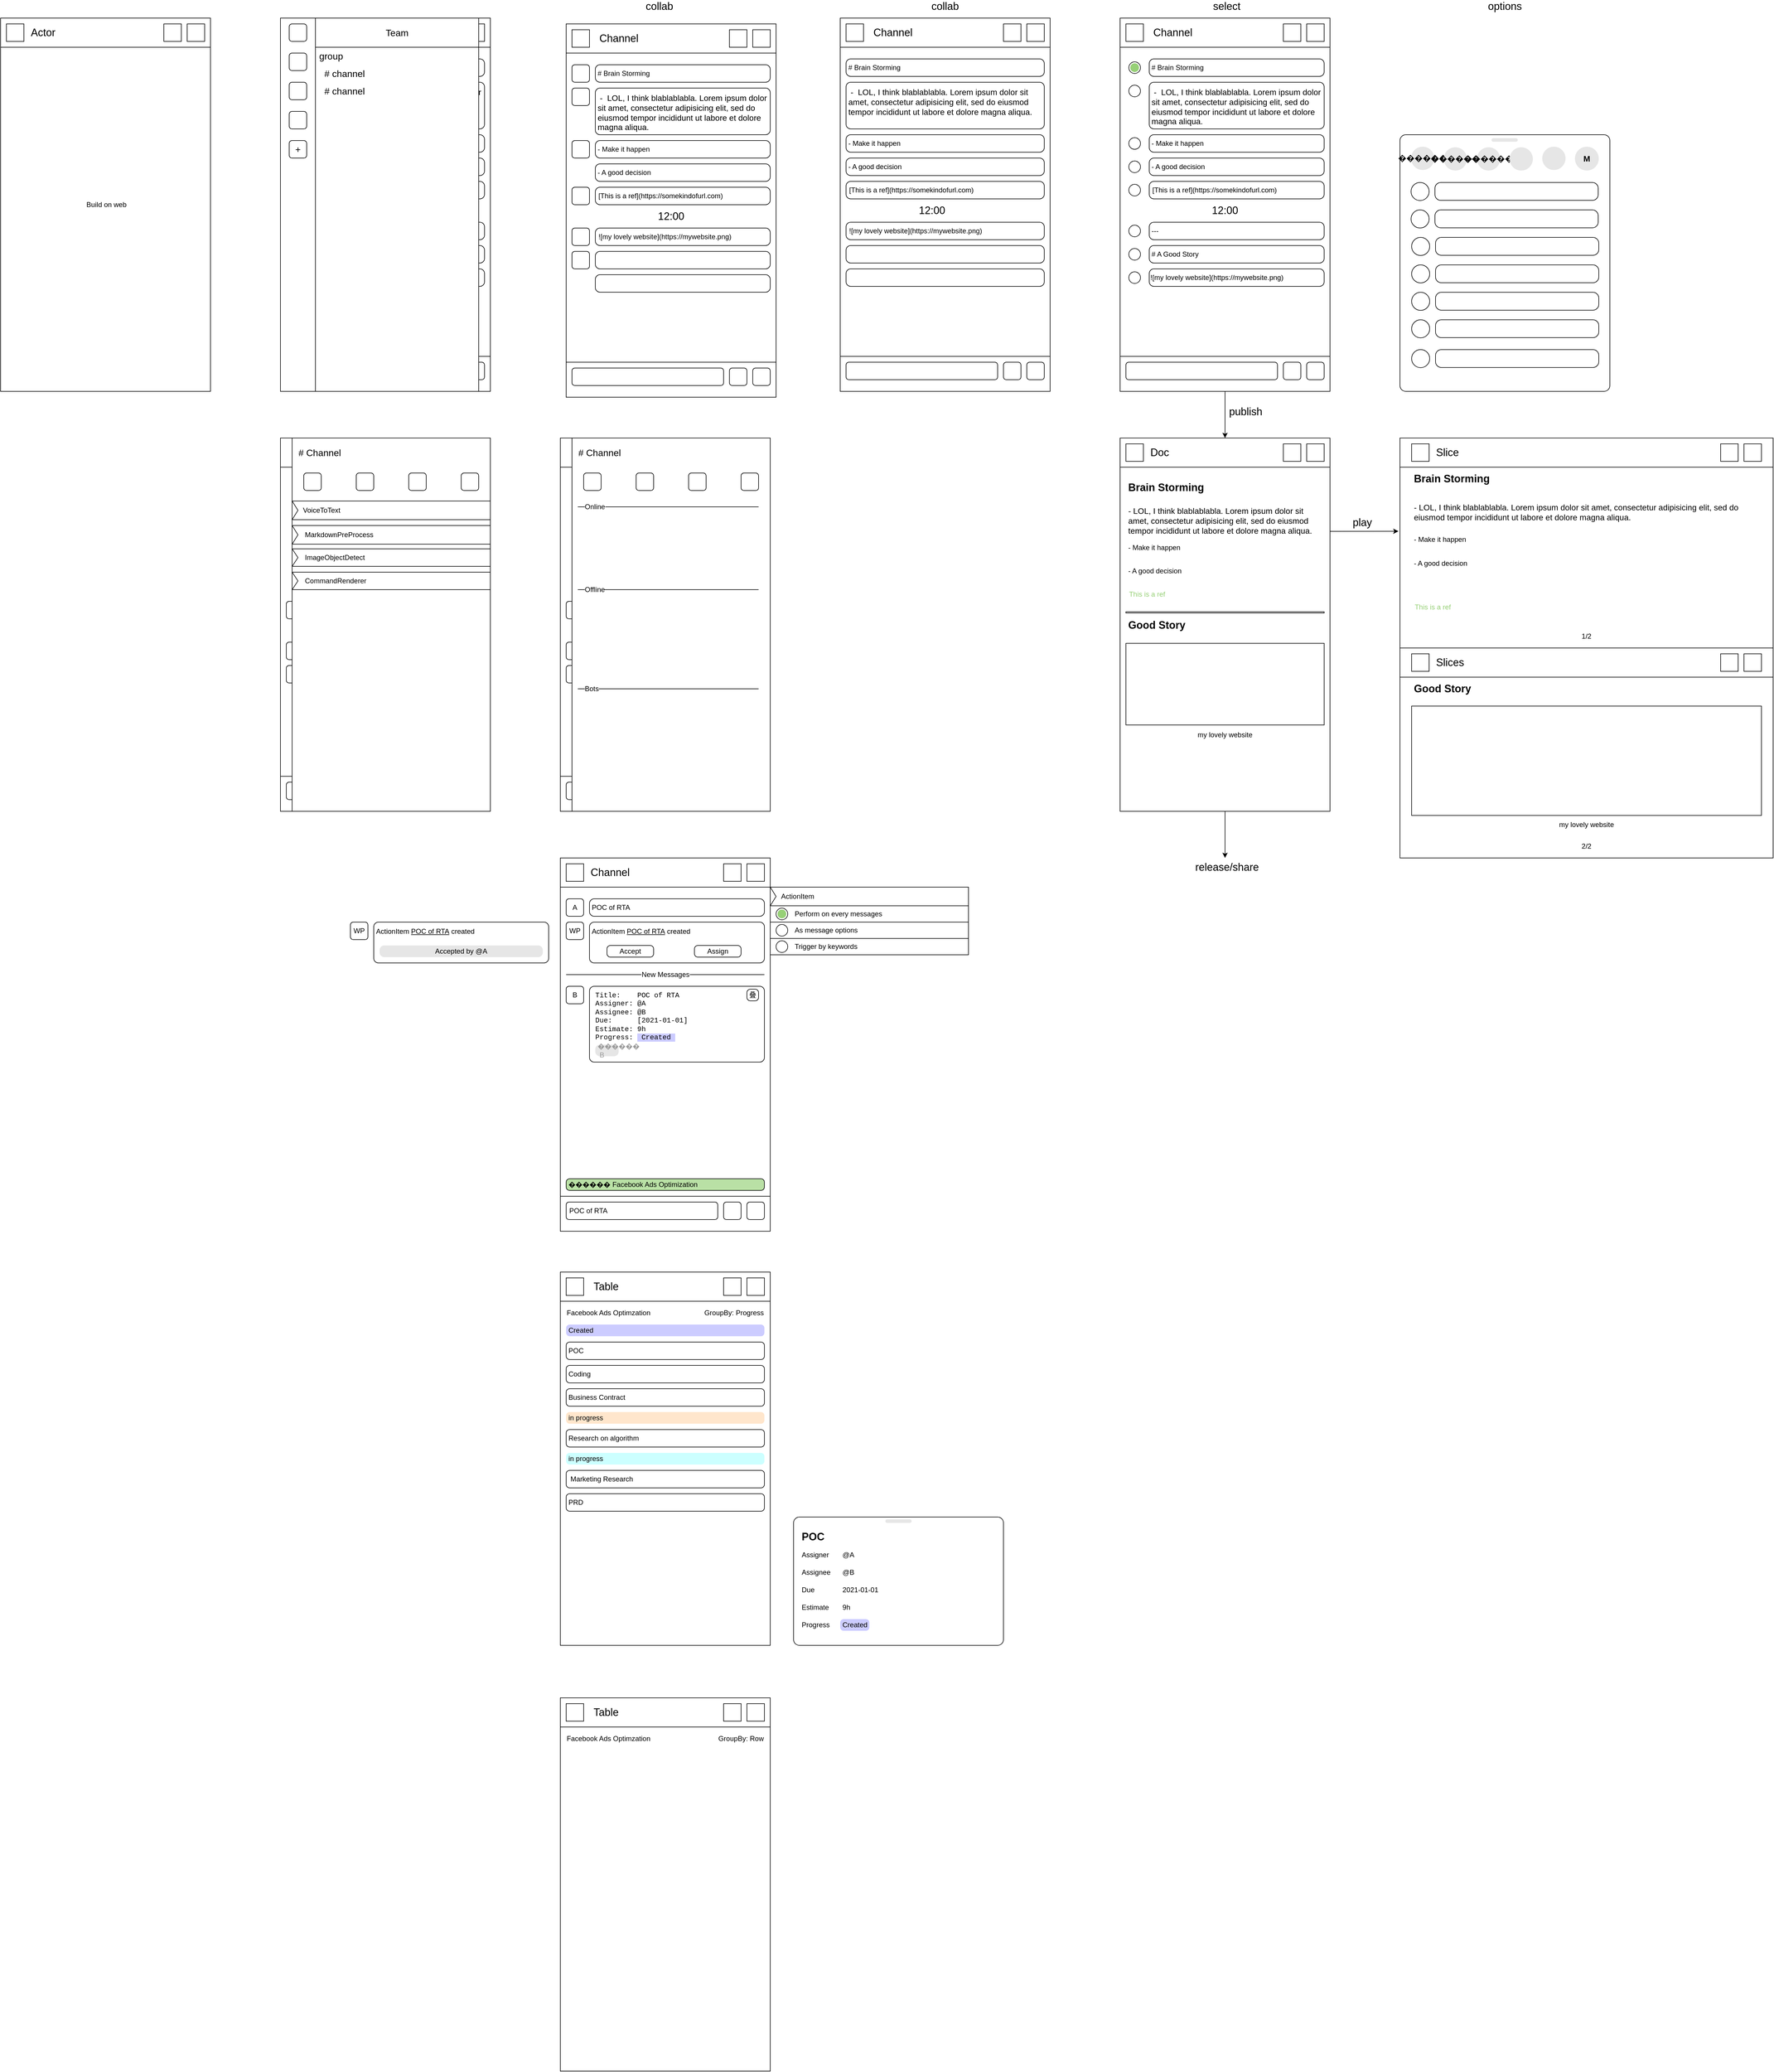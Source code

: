 <mxfile version="14.4.7" type="github">
  <diagram id="bIcEbAXQJNcu4y1HpqvT" name="Page-1">
    <mxGraphModel dx="2374" dy="-210" grid="1" gridSize="10" guides="1" tooltips="1" connect="1" arrows="1" fold="1" page="1" pageScale="1" pageWidth="850" pageHeight="1100" math="0" shadow="0">
      <root>
        <mxCell id="0" />
        <mxCell id="1" parent="0" />
        <mxCell id="k_JR65bcTKZrVwpHXHv_-1" value="" style="rounded=0;whiteSpace=wrap;html=1;align=left;container=0;rotation=-90;" vertex="1" parent="1">
          <mxGeometry x="1700" y="2700" width="360" height="640" as="geometry" />
        </mxCell>
        <mxCell id="k_JR65bcTKZrVwpHXHv_-2" value="" style="group" vertex="1" connectable="0" parent="1">
          <mxGeometry x="600" y="2120" width="360" height="640" as="geometry" />
        </mxCell>
        <mxCell id="k_JR65bcTKZrVwpHXHv_-3" value="" style="rounded=0;whiteSpace=wrap;html=1;align=left;" vertex="1" parent="k_JR65bcTKZrVwpHXHv_-2">
          <mxGeometry width="360" height="640" as="geometry" />
        </mxCell>
        <mxCell id="k_JR65bcTKZrVwpHXHv_-4" value="" style="rounded=0;whiteSpace=wrap;html=1;align=left;" vertex="1" parent="k_JR65bcTKZrVwpHXHv_-2">
          <mxGeometry y="580" width="360" height="60" as="geometry" />
        </mxCell>
        <mxCell id="k_JR65bcTKZrVwpHXHv_-5" value="" style="text;html=1;fillColor=none;align=left;verticalAlign=middle;whiteSpace=wrap;rounded=1;container=0;strokeColor=#000000;arcSize=16;absoluteArcSize=0;" vertex="1" parent="k_JR65bcTKZrVwpHXHv_-2">
          <mxGeometry x="10" y="590" width="260" height="30" as="geometry" />
        </mxCell>
        <mxCell id="k_JR65bcTKZrVwpHXHv_-6" value="" style="text;html=1;fillColor=none;align=left;verticalAlign=middle;whiteSpace=wrap;rounded=1;container=0;strokeColor=#000000;arcSize=16;absoluteArcSize=0;" vertex="1" parent="k_JR65bcTKZrVwpHXHv_-2">
          <mxGeometry x="280" y="590" width="30" height="30" as="geometry" />
        </mxCell>
        <mxCell id="k_JR65bcTKZrVwpHXHv_-7" value="" style="rounded=0;whiteSpace=wrap;html=1;align=left;" vertex="1" parent="k_JR65bcTKZrVwpHXHv_-2">
          <mxGeometry width="360" height="50" as="geometry" />
        </mxCell>
        <mxCell id="k_JR65bcTKZrVwpHXHv_-8" value="" style="whiteSpace=wrap;html=1;aspect=fixed;align=left;" vertex="1" parent="k_JR65bcTKZrVwpHXHv_-2">
          <mxGeometry x="10" y="10" width="30" height="30" as="geometry" />
        </mxCell>
        <mxCell id="k_JR65bcTKZrVwpHXHv_-9" value="" style="whiteSpace=wrap;html=1;aspect=fixed;align=left;" vertex="1" parent="k_JR65bcTKZrVwpHXHv_-2">
          <mxGeometry x="320" y="10" width="30" height="30" as="geometry" />
        </mxCell>
        <mxCell id="k_JR65bcTKZrVwpHXHv_-10" value="" style="text;html=1;fillColor=none;align=center;verticalAlign=middle;whiteSpace=wrap;rounded=1;container=0;strokeColor=#000000;arcSize=16;absoluteArcSize=0;fontSize=18;" vertex="1" parent="k_JR65bcTKZrVwpHXHv_-2">
          <mxGeometry x="320" y="590" width="30" height="30" as="geometry" />
        </mxCell>
        <mxCell id="k_JR65bcTKZrVwpHXHv_-11" value="" style="whiteSpace=wrap;html=1;aspect=fixed;align=left;" vertex="1" parent="k_JR65bcTKZrVwpHXHv_-2">
          <mxGeometry x="280" y="10" width="30" height="30" as="geometry" />
        </mxCell>
        <mxCell id="k_JR65bcTKZrVwpHXHv_-12" value="&amp;nbsp;Channel" style="rounded=0;whiteSpace=wrap;html=1;align=left;fontSize=18;strokeColor=none;" vertex="1" parent="k_JR65bcTKZrVwpHXHv_-2">
          <mxGeometry x="50" y="10" width="130" height="30" as="geometry" />
        </mxCell>
        <mxCell id="k_JR65bcTKZrVwpHXHv_-13" value="" style="group;fontSize=18;" vertex="1" connectable="0" parent="1">
          <mxGeometry x="-360" y="2120" width="410" height="650" as="geometry" />
        </mxCell>
        <mxCell id="k_JR65bcTKZrVwpHXHv_-14" value="" style="rounded=0;whiteSpace=wrap;html=1;align=left;" vertex="1" parent="k_JR65bcTKZrVwpHXHv_-13">
          <mxGeometry width="360" height="640" as="geometry" />
        </mxCell>
        <mxCell id="k_JR65bcTKZrVwpHXHv_-15" value="" style="rounded=0;whiteSpace=wrap;html=1;align=left;" vertex="1" parent="k_JR65bcTKZrVwpHXHv_-13">
          <mxGeometry y="580" width="360" height="60" as="geometry" />
        </mxCell>
        <mxCell id="k_JR65bcTKZrVwpHXHv_-16" value="" style="text;html=1;fillColor=none;align=left;verticalAlign=middle;whiteSpace=wrap;rounded=1;container=0;strokeColor=#000000;arcSize=16;absoluteArcSize=0;" vertex="1" parent="k_JR65bcTKZrVwpHXHv_-13">
          <mxGeometry x="10" y="590" width="260" height="30" as="geometry" />
        </mxCell>
        <mxCell id="k_JR65bcTKZrVwpHXHv_-17" value="" style="text;html=1;fillColor=none;align=left;verticalAlign=middle;whiteSpace=wrap;rounded=1;container=0;strokeColor=#000000;arcSize=16;absoluteArcSize=0;" vertex="1" parent="k_JR65bcTKZrVwpHXHv_-13">
          <mxGeometry x="280" y="590" width="30" height="30" as="geometry" />
        </mxCell>
        <mxCell id="k_JR65bcTKZrVwpHXHv_-18" value="" style="rounded=0;whiteSpace=wrap;html=1;align=left;" vertex="1" parent="k_JR65bcTKZrVwpHXHv_-13">
          <mxGeometry width="360" height="50" as="geometry" />
        </mxCell>
        <mxCell id="k_JR65bcTKZrVwpHXHv_-19" value="" style="whiteSpace=wrap;html=1;aspect=fixed;align=left;" vertex="1" parent="k_JR65bcTKZrVwpHXHv_-13">
          <mxGeometry x="10" y="10" width="30" height="30" as="geometry" />
        </mxCell>
        <mxCell id="k_JR65bcTKZrVwpHXHv_-20" value="" style="whiteSpace=wrap;html=1;aspect=fixed;align=left;" vertex="1" parent="k_JR65bcTKZrVwpHXHv_-13">
          <mxGeometry x="320" y="10" width="30" height="30" as="geometry" />
        </mxCell>
        <mxCell id="k_JR65bcTKZrVwpHXHv_-21" value="" style="text;html=1;fillColor=none;align=center;verticalAlign=middle;whiteSpace=wrap;rounded=1;container=0;strokeColor=#000000;arcSize=16;absoluteArcSize=0;fontSize=18;" vertex="1" parent="k_JR65bcTKZrVwpHXHv_-13">
          <mxGeometry x="320" y="590" width="30" height="30" as="geometry" />
        </mxCell>
        <mxCell id="k_JR65bcTKZrVwpHXHv_-22" value="" style="whiteSpace=wrap;html=1;aspect=fixed;align=left;" vertex="1" parent="k_JR65bcTKZrVwpHXHv_-13">
          <mxGeometry x="280" y="10" width="30" height="30" as="geometry" />
        </mxCell>
        <mxCell id="k_JR65bcTKZrVwpHXHv_-23" value="&amp;nbsp;Channel" style="rounded=0;whiteSpace=wrap;html=1;align=left;fontSize=18;" vertex="1" parent="k_JR65bcTKZrVwpHXHv_-13">
          <mxGeometry x="50" y="10" width="130" height="30" as="geometry" />
        </mxCell>
        <mxCell id="k_JR65bcTKZrVwpHXHv_-24" value="# Brain Storming" style="text;html=1;fillColor=none;align=left;verticalAlign=middle;whiteSpace=wrap;rounded=1;container=0;strokeColor=#000000;arcSize=16;absoluteArcSize=1;spacing=4;" vertex="1" parent="k_JR65bcTKZrVwpHXHv_-13">
          <mxGeometry x="50" y="70" width="300" height="30" as="geometry" />
        </mxCell>
        <mxCell id="k_JR65bcTKZrVwpHXHv_-25" value="" style="text;html=1;fillColor=none;align=left;verticalAlign=middle;whiteSpace=wrap;rounded=1;container=0;strokeColor=#000000;arcSize=16;absoluteArcSize=0;" vertex="1" parent="k_JR65bcTKZrVwpHXHv_-13">
          <mxGeometry x="10" y="70" width="30" height="30" as="geometry" />
        </mxCell>
        <mxCell id="k_JR65bcTKZrVwpHXHv_-26" value="&amp;nbsp;-&amp;nbsp; LOL, I think blablablabla.&amp;nbsp;&lt;span style=&quot;text-align: center; font-size: 14px;&quot;&gt;Lorem ipsum dolor sit amet, consectetur adipisicing elit, sed do eiusmod tempor incididunt ut labore et dolore magna aliqua.&lt;/span&gt;" style="text;html=1;fillColor=none;align=left;verticalAlign=top;whiteSpace=wrap;rounded=1;container=0;strokeColor=#000000;arcSize=16;absoluteArcSize=1;fontSize=14;spacing=4;" vertex="1" parent="k_JR65bcTKZrVwpHXHv_-13">
          <mxGeometry x="50" y="110" width="300" height="80" as="geometry" />
        </mxCell>
        <mxCell id="k_JR65bcTKZrVwpHXHv_-27" value="" style="text;html=1;fillColor=none;align=left;verticalAlign=middle;whiteSpace=wrap;rounded=1;container=0;strokeColor=#000000;arcSize=16;absoluteArcSize=0;" vertex="1" parent="k_JR65bcTKZrVwpHXHv_-13">
          <mxGeometry x="10" y="110" width="30" height="30" as="geometry" />
        </mxCell>
        <mxCell id="k_JR65bcTKZrVwpHXHv_-28" value="- Make it happen" style="text;html=1;fillColor=none;align=left;verticalAlign=middle;whiteSpace=wrap;rounded=1;container=0;strokeColor=#000000;arcSize=16;absoluteArcSize=1;spacing=4;" vertex="1" parent="k_JR65bcTKZrVwpHXHv_-13">
          <mxGeometry x="50" y="200" width="300" height="30" as="geometry" />
        </mxCell>
        <mxCell id="k_JR65bcTKZrVwpHXHv_-29" value="- A good decision" style="text;html=1;fillColor=none;align=left;verticalAlign=middle;whiteSpace=wrap;rounded=1;container=0;strokeColor=#000000;arcSize=16;absoluteArcSize=1;spacing=4;" vertex="1" parent="k_JR65bcTKZrVwpHXHv_-13">
          <mxGeometry x="50" y="240" width="300" height="30" as="geometry" />
        </mxCell>
        <mxCell id="k_JR65bcTKZrVwpHXHv_-30" value="" style="text;html=1;fillColor=none;align=left;verticalAlign=middle;whiteSpace=wrap;rounded=1;container=0;strokeColor=#000000;arcSize=16;absoluteArcSize=0;" vertex="1" parent="k_JR65bcTKZrVwpHXHv_-13">
          <mxGeometry x="10" y="200" width="30" height="30" as="geometry" />
        </mxCell>
        <mxCell id="k_JR65bcTKZrVwpHXHv_-31" value="" style="text;html=1;fillColor=none;align=left;verticalAlign=middle;whiteSpace=wrap;rounded=1;container=0;strokeColor=#000000;arcSize=16;absoluteArcSize=0;" vertex="1" parent="k_JR65bcTKZrVwpHXHv_-13">
          <mxGeometry x="10" y="280" width="30" height="30" as="geometry" />
        </mxCell>
        <mxCell id="k_JR65bcTKZrVwpHXHv_-32" value="&amp;nbsp;[This is a ref](https://somekindofurl.com)" style="text;html=1;fillColor=none;align=left;verticalAlign=middle;whiteSpace=wrap;rounded=1;container=0;strokeColor=#000000;arcSize=16;absoluteArcSize=1;" vertex="1" parent="k_JR65bcTKZrVwpHXHv_-13">
          <mxGeometry x="50" y="280" width="300" height="30" as="geometry" />
        </mxCell>
        <mxCell id="k_JR65bcTKZrVwpHXHv_-33" value="12:00" style="text;html=1;strokeColor=none;fillColor=none;align=center;verticalAlign=middle;whiteSpace=wrap;rounded=0;fontSize=18;" vertex="1" parent="k_JR65bcTKZrVwpHXHv_-13">
          <mxGeometry x="160" y="320" width="40" height="20" as="geometry" />
        </mxCell>
        <mxCell id="k_JR65bcTKZrVwpHXHv_-34" value="" style="text;html=1;fillColor=none;align=left;verticalAlign=middle;whiteSpace=wrap;rounded=1;container=0;strokeColor=#000000;arcSize=16;absoluteArcSize=0;" vertex="1" parent="k_JR65bcTKZrVwpHXHv_-13">
          <mxGeometry x="10" y="350" width="30" height="30" as="geometry" />
        </mxCell>
        <mxCell id="k_JR65bcTKZrVwpHXHv_-35" value="&amp;nbsp;![my lovely website](https://mywebsite.png)" style="text;html=1;fillColor=none;align=left;verticalAlign=middle;whiteSpace=wrap;rounded=1;container=0;strokeColor=#000000;arcSize=16;absoluteArcSize=1;" vertex="1" parent="k_JR65bcTKZrVwpHXHv_-13">
          <mxGeometry x="50" y="350" width="300" height="30" as="geometry" />
        </mxCell>
        <mxCell id="k_JR65bcTKZrVwpHXHv_-36" value="" style="text;html=1;fillColor=none;align=left;verticalAlign=middle;whiteSpace=wrap;rounded=1;container=0;strokeColor=#000000;arcSize=16;absoluteArcSize=0;" vertex="1" parent="k_JR65bcTKZrVwpHXHv_-13">
          <mxGeometry x="10" y="390" width="30" height="30" as="geometry" />
        </mxCell>
        <mxCell id="k_JR65bcTKZrVwpHXHv_-37" value="" style="text;html=1;fillColor=none;align=left;verticalAlign=middle;whiteSpace=wrap;rounded=1;container=0;strokeColor=#000000;arcSize=16;absoluteArcSize=1;" vertex="1" parent="k_JR65bcTKZrVwpHXHv_-13">
          <mxGeometry x="50" y="390" width="300" height="30" as="geometry" />
        </mxCell>
        <mxCell id="k_JR65bcTKZrVwpHXHv_-38" value="" style="text;html=1;fillColor=none;align=left;verticalAlign=middle;whiteSpace=wrap;rounded=1;container=0;strokeColor=#000000;arcSize=16;absoluteArcSize=1;" vertex="1" parent="k_JR65bcTKZrVwpHXHv_-13">
          <mxGeometry x="50" y="430" width="300" height="30" as="geometry" />
        </mxCell>
        <mxCell id="k_JR65bcTKZrVwpHXHv_-39" value="" style="rounded=0;whiteSpace=wrap;html=1;align=left;" vertex="1" parent="k_JR65bcTKZrVwpHXHv_-13">
          <mxGeometry width="340" height="640" as="geometry" />
        </mxCell>
        <mxCell id="k_JR65bcTKZrVwpHXHv_-40" value="" style="rounded=0;whiteSpace=wrap;html=1;align=left;" vertex="1" parent="k_JR65bcTKZrVwpHXHv_-13">
          <mxGeometry width="60" height="640" as="geometry" />
        </mxCell>
        <mxCell id="k_JR65bcTKZrVwpHXHv_-41" value="" style="text;html=1;fillColor=none;align=left;verticalAlign=middle;whiteSpace=wrap;rounded=1;container=0;strokeColor=#000000;arcSize=16;absoluteArcSize=0;" vertex="1" parent="k_JR65bcTKZrVwpHXHv_-13">
          <mxGeometry x="15" y="10" width="30" height="30" as="geometry" />
        </mxCell>
        <mxCell id="k_JR65bcTKZrVwpHXHv_-42" value="" style="text;html=1;fillColor=none;align=left;verticalAlign=middle;whiteSpace=wrap;rounded=1;container=0;strokeColor=#000000;arcSize=16;absoluteArcSize=0;" vertex="1" parent="k_JR65bcTKZrVwpHXHv_-13">
          <mxGeometry x="15" y="60" width="30" height="30" as="geometry" />
        </mxCell>
        <mxCell id="k_JR65bcTKZrVwpHXHv_-43" value="" style="text;html=1;fillColor=none;align=left;verticalAlign=middle;whiteSpace=wrap;rounded=1;container=0;strokeColor=#000000;arcSize=16;absoluteArcSize=0;" vertex="1" parent="k_JR65bcTKZrVwpHXHv_-13">
          <mxGeometry x="15" y="110" width="30" height="30" as="geometry" />
        </mxCell>
        <mxCell id="k_JR65bcTKZrVwpHXHv_-44" value="" style="text;html=1;fillColor=none;align=left;verticalAlign=middle;whiteSpace=wrap;rounded=1;container=0;strokeColor=#000000;arcSize=16;absoluteArcSize=0;" vertex="1" parent="k_JR65bcTKZrVwpHXHv_-13">
          <mxGeometry x="15" y="160" width="30" height="30" as="geometry" />
        </mxCell>
        <mxCell id="k_JR65bcTKZrVwpHXHv_-45" value="+" style="text;fillColor=none;align=center;verticalAlign=middle;rounded=1;container=0;strokeColor=#000000;arcSize=16;absoluteArcSize=0;fontSize=16;spacing=0;html=1;whiteSpace=wrap;" vertex="1" parent="k_JR65bcTKZrVwpHXHv_-13">
          <mxGeometry x="15" y="210" width="30" height="30" as="geometry" />
        </mxCell>
        <mxCell id="k_JR65bcTKZrVwpHXHv_-46" value="&amp;nbsp; &amp;nbsp;# channel" style="rounded=0;whiteSpace=wrap;html=1;glass=0;fontSize=16;fontColor=#000000;align=left;strokeColor=none;fillColor=none;" vertex="1" parent="k_JR65bcTKZrVwpHXHv_-13">
          <mxGeometry x="60" y="80" width="280" height="30" as="geometry" />
        </mxCell>
        <mxCell id="k_JR65bcTKZrVwpHXHv_-47" value="&amp;nbsp; &amp;nbsp;# channel" style="rounded=0;whiteSpace=wrap;html=1;glass=0;fontSize=16;fontColor=#000000;align=left;strokeColor=none;fillColor=none;" vertex="1" parent="k_JR65bcTKZrVwpHXHv_-13">
          <mxGeometry x="60" y="110" width="280" height="30" as="geometry" />
        </mxCell>
        <mxCell id="k_JR65bcTKZrVwpHXHv_-48" value="" style="group" vertex="1" connectable="0" parent="1">
          <mxGeometry x="610" y="2190" width="340" height="390" as="geometry" />
        </mxCell>
        <mxCell id="k_JR65bcTKZrVwpHXHv_-49" value="# Brain Storming" style="text;html=1;fillColor=none;align=left;verticalAlign=middle;whiteSpace=wrap;rounded=1;container=0;strokeColor=#000000;arcSize=16;absoluteArcSize=1;spacing=4;" vertex="1" parent="k_JR65bcTKZrVwpHXHv_-48">
          <mxGeometry width="340" height="30" as="geometry" />
        </mxCell>
        <mxCell id="k_JR65bcTKZrVwpHXHv_-50" value="&amp;nbsp;-&amp;nbsp; LOL, I think blablablabla.&amp;nbsp;&lt;span style=&quot;text-align: center; font-size: 14px;&quot;&gt;Lorem ipsum dolor sit amet, consectetur adipisicing elit, sed do eiusmod tempor incididunt ut labore et dolore magna aliqua.&lt;/span&gt;" style="text;html=1;fillColor=none;align=left;verticalAlign=top;whiteSpace=wrap;rounded=1;container=0;strokeColor=#000000;arcSize=16;absoluteArcSize=1;fontSize=14;spacing=4;" vertex="1" parent="k_JR65bcTKZrVwpHXHv_-48">
          <mxGeometry y="40" width="340" height="80" as="geometry" />
        </mxCell>
        <mxCell id="k_JR65bcTKZrVwpHXHv_-51" value="- Make it happen" style="text;html=1;fillColor=none;align=left;verticalAlign=middle;whiteSpace=wrap;rounded=1;container=0;strokeColor=#000000;arcSize=16;absoluteArcSize=1;spacing=4;" vertex="1" parent="k_JR65bcTKZrVwpHXHv_-48">
          <mxGeometry y="130" width="340" height="30" as="geometry" />
        </mxCell>
        <mxCell id="k_JR65bcTKZrVwpHXHv_-52" value="- A good decision" style="text;html=1;fillColor=none;align=left;verticalAlign=middle;whiteSpace=wrap;rounded=1;container=0;strokeColor=#000000;arcSize=16;absoluteArcSize=1;spacing=4;" vertex="1" parent="k_JR65bcTKZrVwpHXHv_-48">
          <mxGeometry y="170" width="340" height="30" as="geometry" />
        </mxCell>
        <mxCell id="k_JR65bcTKZrVwpHXHv_-53" value="&amp;nbsp;[This is a ref](https://somekindofurl.com)" style="text;html=1;fillColor=none;align=left;verticalAlign=middle;whiteSpace=wrap;rounded=1;container=0;strokeColor=#000000;arcSize=16;absoluteArcSize=1;" vertex="1" parent="k_JR65bcTKZrVwpHXHv_-48">
          <mxGeometry y="210" width="340" height="30" as="geometry" />
        </mxCell>
        <mxCell id="k_JR65bcTKZrVwpHXHv_-54" value="12:00" style="text;html=1;strokeColor=none;fillColor=none;align=center;verticalAlign=middle;whiteSpace=wrap;rounded=0;fontSize=18;" vertex="1" parent="k_JR65bcTKZrVwpHXHv_-48">
          <mxGeometry x="124.667" y="250" width="45.333" height="20" as="geometry" />
        </mxCell>
        <mxCell id="k_JR65bcTKZrVwpHXHv_-55" value="&amp;nbsp;![my lovely website](https://mywebsite.png)" style="text;html=1;fillColor=none;align=left;verticalAlign=middle;whiteSpace=wrap;rounded=1;container=0;strokeColor=#000000;arcSize=16;absoluteArcSize=1;" vertex="1" parent="k_JR65bcTKZrVwpHXHv_-48">
          <mxGeometry y="280" width="340" height="30" as="geometry" />
        </mxCell>
        <mxCell id="k_JR65bcTKZrVwpHXHv_-56" value="" style="text;html=1;fillColor=none;align=left;verticalAlign=middle;whiteSpace=wrap;rounded=1;container=0;strokeColor=#000000;arcSize=16;absoluteArcSize=1;" vertex="1" parent="k_JR65bcTKZrVwpHXHv_-48">
          <mxGeometry y="320" width="340" height="30" as="geometry" />
        </mxCell>
        <mxCell id="k_JR65bcTKZrVwpHXHv_-57" value="" style="text;html=1;fillColor=none;align=left;verticalAlign=middle;whiteSpace=wrap;rounded=1;container=0;strokeColor=#000000;arcSize=16;absoluteArcSize=1;" vertex="1" parent="k_JR65bcTKZrVwpHXHv_-48">
          <mxGeometry y="360" width="340" height="30" as="geometry" />
        </mxCell>
        <mxCell id="k_JR65bcTKZrVwpHXHv_-58" value="" style="group" vertex="1" connectable="0" parent="1">
          <mxGeometry x="1080" y="2120" width="360" height="640" as="geometry" />
        </mxCell>
        <mxCell id="k_JR65bcTKZrVwpHXHv_-59" value="" style="rounded=0;whiteSpace=wrap;html=1;align=left;" vertex="1" parent="k_JR65bcTKZrVwpHXHv_-58">
          <mxGeometry width="360" height="640" as="geometry" />
        </mxCell>
        <mxCell id="k_JR65bcTKZrVwpHXHv_-60" value="" style="rounded=0;whiteSpace=wrap;html=1;align=left;" vertex="1" parent="k_JR65bcTKZrVwpHXHv_-58">
          <mxGeometry y="580" width="360" height="60" as="geometry" />
        </mxCell>
        <mxCell id="k_JR65bcTKZrVwpHXHv_-61" value="" style="text;html=1;fillColor=none;align=left;verticalAlign=middle;whiteSpace=wrap;rounded=1;container=0;strokeColor=#000000;arcSize=16;absoluteArcSize=0;" vertex="1" parent="k_JR65bcTKZrVwpHXHv_-58">
          <mxGeometry x="10" y="590" width="260" height="30" as="geometry" />
        </mxCell>
        <mxCell id="k_JR65bcTKZrVwpHXHv_-62" value="" style="text;html=1;fillColor=none;align=left;verticalAlign=middle;whiteSpace=wrap;rounded=1;container=0;strokeColor=#000000;arcSize=16;absoluteArcSize=0;" vertex="1" parent="k_JR65bcTKZrVwpHXHv_-58">
          <mxGeometry x="280" y="590" width="30" height="30" as="geometry" />
        </mxCell>
        <mxCell id="k_JR65bcTKZrVwpHXHv_-63" value="" style="rounded=0;whiteSpace=wrap;html=1;align=left;" vertex="1" parent="k_JR65bcTKZrVwpHXHv_-58">
          <mxGeometry width="360" height="50" as="geometry" />
        </mxCell>
        <mxCell id="k_JR65bcTKZrVwpHXHv_-64" value="" style="whiteSpace=wrap;html=1;aspect=fixed;align=left;" vertex="1" parent="k_JR65bcTKZrVwpHXHv_-58">
          <mxGeometry x="10" y="10" width="30" height="30" as="geometry" />
        </mxCell>
        <mxCell id="k_JR65bcTKZrVwpHXHv_-65" value="" style="whiteSpace=wrap;html=1;aspect=fixed;align=left;" vertex="1" parent="k_JR65bcTKZrVwpHXHv_-58">
          <mxGeometry x="320" y="10" width="30" height="30" as="geometry" />
        </mxCell>
        <mxCell id="k_JR65bcTKZrVwpHXHv_-66" value="" style="text;html=1;fillColor=none;align=center;verticalAlign=middle;whiteSpace=wrap;rounded=1;container=0;strokeColor=#000000;arcSize=16;absoluteArcSize=0;fontSize=18;" vertex="1" parent="k_JR65bcTKZrVwpHXHv_-58">
          <mxGeometry x="320" y="590" width="30" height="30" as="geometry" />
        </mxCell>
        <mxCell id="k_JR65bcTKZrVwpHXHv_-67" value="" style="whiteSpace=wrap;html=1;aspect=fixed;align=left;" vertex="1" parent="k_JR65bcTKZrVwpHXHv_-58">
          <mxGeometry x="280" y="10" width="30" height="30" as="geometry" />
        </mxCell>
        <mxCell id="k_JR65bcTKZrVwpHXHv_-68" value="&amp;nbsp;Channel" style="rounded=0;whiteSpace=wrap;html=1;align=left;fontSize=18;strokeColor=none;" vertex="1" parent="k_JR65bcTKZrVwpHXHv_-58">
          <mxGeometry x="50" y="10" width="130" height="30" as="geometry" />
        </mxCell>
        <mxCell id="k_JR65bcTKZrVwpHXHv_-69" value="" style="group;spacing=4;" vertex="1" connectable="0" parent="k_JR65bcTKZrVwpHXHv_-58">
          <mxGeometry x="50" y="70" width="300" height="390" as="geometry" />
        </mxCell>
        <mxCell id="k_JR65bcTKZrVwpHXHv_-70" value="# Brain Storming" style="text;html=1;fillColor=none;align=left;verticalAlign=middle;whiteSpace=wrap;rounded=1;container=0;strokeColor=#000000;arcSize=16;absoluteArcSize=1;spacing=4;" vertex="1" parent="k_JR65bcTKZrVwpHXHv_-69">
          <mxGeometry width="300" height="30" as="geometry" />
        </mxCell>
        <mxCell id="k_JR65bcTKZrVwpHXHv_-71" value="&amp;nbsp;-&amp;nbsp; LOL, I think blablablabla.&amp;nbsp;&lt;span style=&quot;text-align: center; font-size: 14px;&quot;&gt;Lorem ipsum dolor sit amet, consectetur adipisicing elit, sed do eiusmod tempor incididunt ut labore et dolore magna aliqua.&lt;/span&gt;" style="text;html=1;fillColor=none;align=left;verticalAlign=top;whiteSpace=wrap;rounded=1;container=0;strokeColor=#000000;arcSize=16;absoluteArcSize=1;fontSize=14;spacing=4;" vertex="1" parent="k_JR65bcTKZrVwpHXHv_-69">
          <mxGeometry y="40" width="300" height="80" as="geometry" />
        </mxCell>
        <mxCell id="k_JR65bcTKZrVwpHXHv_-72" value="- Make it happen" style="text;html=1;fillColor=none;align=left;verticalAlign=middle;whiteSpace=wrap;rounded=1;container=0;strokeColor=#000000;arcSize=16;absoluteArcSize=1;spacing=4;" vertex="1" parent="k_JR65bcTKZrVwpHXHv_-69">
          <mxGeometry y="130" width="300" height="30" as="geometry" />
        </mxCell>
        <mxCell id="k_JR65bcTKZrVwpHXHv_-73" value="- A good decision" style="text;html=1;fillColor=none;align=left;verticalAlign=middle;whiteSpace=wrap;rounded=1;container=0;strokeColor=#000000;arcSize=16;absoluteArcSize=1;spacing=4;" vertex="1" parent="k_JR65bcTKZrVwpHXHv_-69">
          <mxGeometry y="170" width="300" height="30" as="geometry" />
        </mxCell>
        <mxCell id="k_JR65bcTKZrVwpHXHv_-74" value="&amp;nbsp;[This is a ref](https://somekindofurl.com)" style="text;html=1;fillColor=none;align=left;verticalAlign=middle;whiteSpace=wrap;rounded=1;container=0;strokeColor=#000000;arcSize=16;absoluteArcSize=1;" vertex="1" parent="k_JR65bcTKZrVwpHXHv_-69">
          <mxGeometry y="210" width="300" height="30" as="geometry" />
        </mxCell>
        <mxCell id="k_JR65bcTKZrVwpHXHv_-75" value="12:00" style="text;html=1;strokeColor=none;fillColor=none;align=center;verticalAlign=middle;whiteSpace=wrap;rounded=0;fontSize=18;" vertex="1" parent="k_JR65bcTKZrVwpHXHv_-69">
          <mxGeometry x="110.0" y="250" width="40.0" height="20" as="geometry" />
        </mxCell>
        <mxCell id="k_JR65bcTKZrVwpHXHv_-76" value="---" style="text;html=1;fillColor=none;align=left;verticalAlign=middle;whiteSpace=wrap;rounded=1;container=0;strokeColor=#000000;arcSize=16;absoluteArcSize=1;spacing=4;" vertex="1" parent="k_JR65bcTKZrVwpHXHv_-69">
          <mxGeometry y="280" width="300" height="30" as="geometry" />
        </mxCell>
        <mxCell id="k_JR65bcTKZrVwpHXHv_-77" value="&lt;span&gt;# A Good Story&lt;/span&gt;" style="text;html=1;fillColor=none;align=left;verticalAlign=middle;whiteSpace=wrap;rounded=1;container=0;strokeColor=#000000;arcSize=16;absoluteArcSize=1;spacing=4;" vertex="1" parent="k_JR65bcTKZrVwpHXHv_-69">
          <mxGeometry y="320" width="300" height="30" as="geometry" />
        </mxCell>
        <mxCell id="k_JR65bcTKZrVwpHXHv_-78" value="&lt;span&gt;![my lovely website](https://mywebsite.png)&lt;/span&gt;" style="text;html=1;fillColor=none;align=left;verticalAlign=middle;whiteSpace=wrap;rounded=1;container=0;strokeColor=#000000;arcSize=16;absoluteArcSize=1;" vertex="1" parent="k_JR65bcTKZrVwpHXHv_-69">
          <mxGeometry y="360" width="300" height="30" as="geometry" />
        </mxCell>
        <mxCell id="k_JR65bcTKZrVwpHXHv_-79" value="" style="group" vertex="1" connectable="0" parent="k_JR65bcTKZrVwpHXHv_-58">
          <mxGeometry x="10" y="70" width="30" height="30" as="geometry" />
        </mxCell>
        <mxCell id="k_JR65bcTKZrVwpHXHv_-80" value="" style="whiteSpace=wrap;html=1;aspect=fixed;rounded=0;fontSize=14;align=center;strokeColor=none;" vertex="1" parent="k_JR65bcTKZrVwpHXHv_-79">
          <mxGeometry width="30" height="30" as="geometry" />
        </mxCell>
        <mxCell id="k_JR65bcTKZrVwpHXHv_-81" value="" style="ellipse;whiteSpace=wrap;html=1;aspect=fixed;rounded=0;strokeColor=#000000;fontSize=14;align=center;" vertex="1" parent="k_JR65bcTKZrVwpHXHv_-79">
          <mxGeometry x="5" y="5" width="20" height="20" as="geometry" />
        </mxCell>
        <mxCell id="k_JR65bcTKZrVwpHXHv_-82" value="" style="ellipse;whiteSpace=wrap;html=1;aspect=fixed;rounded=0;fontSize=14;align=center;strokeColor=none;fillColor=#97D077;" vertex="1" parent="k_JR65bcTKZrVwpHXHv_-79">
          <mxGeometry x="7.5" y="7.5" width="15" height="15" as="geometry" />
        </mxCell>
        <mxCell id="k_JR65bcTKZrVwpHXHv_-83" value="" style="group" vertex="1" connectable="0" parent="k_JR65bcTKZrVwpHXHv_-58">
          <mxGeometry x="10" y="110" width="30" height="30" as="geometry" />
        </mxCell>
        <mxCell id="k_JR65bcTKZrVwpHXHv_-84" value="" style="whiteSpace=wrap;html=1;aspect=fixed;rounded=0;fontSize=14;align=center;strokeColor=none;" vertex="1" parent="k_JR65bcTKZrVwpHXHv_-83">
          <mxGeometry width="30" height="30" as="geometry" />
        </mxCell>
        <mxCell id="k_JR65bcTKZrVwpHXHv_-85" value="" style="ellipse;whiteSpace=wrap;html=1;aspect=fixed;rounded=0;strokeColor=#000000;fontSize=14;align=center;" vertex="1" parent="k_JR65bcTKZrVwpHXHv_-83">
          <mxGeometry x="5" y="5" width="20" height="20" as="geometry" />
        </mxCell>
        <mxCell id="k_JR65bcTKZrVwpHXHv_-86" value="" style="group" vertex="1" connectable="0" parent="k_JR65bcTKZrVwpHXHv_-58">
          <mxGeometry x="10" y="200" width="30" height="30" as="geometry" />
        </mxCell>
        <mxCell id="k_JR65bcTKZrVwpHXHv_-87" value="" style="whiteSpace=wrap;html=1;aspect=fixed;rounded=0;fontSize=14;align=center;strokeColor=none;" vertex="1" parent="k_JR65bcTKZrVwpHXHv_-86">
          <mxGeometry width="30" height="30" as="geometry" />
        </mxCell>
        <mxCell id="k_JR65bcTKZrVwpHXHv_-88" value="" style="ellipse;whiteSpace=wrap;html=1;aspect=fixed;rounded=0;strokeColor=#000000;fontSize=14;align=center;" vertex="1" parent="k_JR65bcTKZrVwpHXHv_-86">
          <mxGeometry x="5" y="5" width="20" height="20" as="geometry" />
        </mxCell>
        <mxCell id="k_JR65bcTKZrVwpHXHv_-89" value="" style="group" vertex="1" connectable="0" parent="k_JR65bcTKZrVwpHXHv_-58">
          <mxGeometry x="10" y="240" width="30" height="30" as="geometry" />
        </mxCell>
        <mxCell id="k_JR65bcTKZrVwpHXHv_-90" value="" style="whiteSpace=wrap;html=1;aspect=fixed;rounded=0;fontSize=14;align=center;strokeColor=none;" vertex="1" parent="k_JR65bcTKZrVwpHXHv_-89">
          <mxGeometry width="30" height="30" as="geometry" />
        </mxCell>
        <mxCell id="k_JR65bcTKZrVwpHXHv_-91" value="" style="ellipse;whiteSpace=wrap;html=1;aspect=fixed;rounded=0;strokeColor=#000000;fontSize=14;align=center;" vertex="1" parent="k_JR65bcTKZrVwpHXHv_-89">
          <mxGeometry x="5" y="5" width="20" height="20" as="geometry" />
        </mxCell>
        <mxCell id="k_JR65bcTKZrVwpHXHv_-92" value="" style="group" vertex="1" connectable="0" parent="k_JR65bcTKZrVwpHXHv_-58">
          <mxGeometry x="10" y="280" width="30" height="30" as="geometry" />
        </mxCell>
        <mxCell id="k_JR65bcTKZrVwpHXHv_-93" value="" style="whiteSpace=wrap;html=1;aspect=fixed;rounded=0;fontSize=14;align=center;strokeColor=none;" vertex="1" parent="k_JR65bcTKZrVwpHXHv_-92">
          <mxGeometry width="30" height="30" as="geometry" />
        </mxCell>
        <mxCell id="k_JR65bcTKZrVwpHXHv_-94" value="" style="ellipse;whiteSpace=wrap;html=1;aspect=fixed;rounded=0;strokeColor=#000000;fontSize=14;align=center;" vertex="1" parent="k_JR65bcTKZrVwpHXHv_-92">
          <mxGeometry x="5" y="5" width="20" height="20" as="geometry" />
        </mxCell>
        <mxCell id="k_JR65bcTKZrVwpHXHv_-95" value="" style="group" vertex="1" connectable="0" parent="k_JR65bcTKZrVwpHXHv_-58">
          <mxGeometry x="10" y="350" width="30" height="30" as="geometry" />
        </mxCell>
        <mxCell id="k_JR65bcTKZrVwpHXHv_-96" value="" style="whiteSpace=wrap;html=1;aspect=fixed;rounded=0;fontSize=14;align=center;strokeColor=none;" vertex="1" parent="k_JR65bcTKZrVwpHXHv_-95">
          <mxGeometry width="30" height="30" as="geometry" />
        </mxCell>
        <mxCell id="k_JR65bcTKZrVwpHXHv_-97" value="" style="ellipse;whiteSpace=wrap;html=1;aspect=fixed;rounded=0;strokeColor=#000000;fontSize=14;align=center;" vertex="1" parent="k_JR65bcTKZrVwpHXHv_-95">
          <mxGeometry x="5" y="5" width="20" height="20" as="geometry" />
        </mxCell>
        <mxCell id="k_JR65bcTKZrVwpHXHv_-98" value="" style="group" vertex="1" connectable="0" parent="k_JR65bcTKZrVwpHXHv_-58">
          <mxGeometry x="10" y="390" width="30" height="30" as="geometry" />
        </mxCell>
        <mxCell id="k_JR65bcTKZrVwpHXHv_-99" value="" style="whiteSpace=wrap;html=1;aspect=fixed;rounded=0;fontSize=14;align=center;strokeColor=none;" vertex="1" parent="k_JR65bcTKZrVwpHXHv_-98">
          <mxGeometry width="30" height="30" as="geometry" />
        </mxCell>
        <mxCell id="k_JR65bcTKZrVwpHXHv_-100" value="" style="ellipse;whiteSpace=wrap;html=1;aspect=fixed;rounded=0;strokeColor=#000000;fontSize=14;align=center;" vertex="1" parent="k_JR65bcTKZrVwpHXHv_-98">
          <mxGeometry x="5" y="5" width="20" height="20" as="geometry" />
        </mxCell>
        <mxCell id="k_JR65bcTKZrVwpHXHv_-101" value="" style="group" vertex="1" connectable="0" parent="k_JR65bcTKZrVwpHXHv_-58">
          <mxGeometry x="10" y="430" width="30" height="30" as="geometry" />
        </mxCell>
        <mxCell id="k_JR65bcTKZrVwpHXHv_-102" value="" style="whiteSpace=wrap;html=1;aspect=fixed;rounded=0;fontSize=14;align=center;strokeColor=none;" vertex="1" parent="k_JR65bcTKZrVwpHXHv_-101">
          <mxGeometry width="30" height="30" as="geometry" />
        </mxCell>
        <mxCell id="k_JR65bcTKZrVwpHXHv_-103" value="" style="ellipse;whiteSpace=wrap;html=1;aspect=fixed;rounded=0;strokeColor=#000000;fontSize=14;align=center;" vertex="1" parent="k_JR65bcTKZrVwpHXHv_-101">
          <mxGeometry x="5" y="5" width="20" height="20" as="geometry" />
        </mxCell>
        <mxCell id="k_JR65bcTKZrVwpHXHv_-104" value="publish" style="text;html=1;align=center;verticalAlign=middle;resizable=0;points=[];autosize=1;fontSize=18;" vertex="1" parent="1">
          <mxGeometry x="1260" y="2780" width="70" height="30" as="geometry" />
        </mxCell>
        <mxCell id="k_JR65bcTKZrVwpHXHv_-105" value="" style="endArrow=classic;html=1;fontSize=18;exitX=0.5;exitY=1;exitDx=0;exitDy=0;entryX=0.5;entryY=0;entryDx=0;entryDy=0;" edge="1" parent="1" source="k_JR65bcTKZrVwpHXHv_-60" target="k_JR65bcTKZrVwpHXHv_-119">
          <mxGeometry width="50" height="50" relative="1" as="geometry">
            <mxPoint x="900" y="2880" as="sourcePoint" />
            <mxPoint x="950" y="2830" as="targetPoint" />
          </mxGeometry>
        </mxCell>
        <mxCell id="k_JR65bcTKZrVwpHXHv_-106" value="" style="endArrow=classic;html=1;fontSize=18;exitX=0.5;exitY=1;exitDx=0;exitDy=0;entryX=0.5;entryY=0;entryDx=0;entryDy=0;" edge="1" parent="1" source="k_JR65bcTKZrVwpHXHv_-109">
          <mxGeometry width="50" height="50" relative="1" as="geometry">
            <mxPoint x="1660" y="3510" as="sourcePoint" />
            <mxPoint x="1260" y="3560" as="targetPoint" />
          </mxGeometry>
        </mxCell>
        <mxCell id="k_JR65bcTKZrVwpHXHv_-107" value="release/share" style="text;html=1;align=center;verticalAlign=middle;resizable=0;points=[];autosize=1;fontSize=18;" vertex="1" parent="1">
          <mxGeometry x="1203" y="3561" width="120" height="30" as="geometry" />
        </mxCell>
        <mxCell id="k_JR65bcTKZrVwpHXHv_-108" value="" style="group" vertex="1" connectable="0" parent="1">
          <mxGeometry x="1080" y="2840" width="360" height="640" as="geometry" />
        </mxCell>
        <mxCell id="k_JR65bcTKZrVwpHXHv_-109" value="" style="rounded=0;whiteSpace=wrap;html=1;align=left;container=0;" vertex="1" parent="k_JR65bcTKZrVwpHXHv_-108">
          <mxGeometry width="360" height="640" as="geometry" />
        </mxCell>
        <mxCell id="k_JR65bcTKZrVwpHXHv_-110" value="&lt;meta charset=&quot;utf-8&quot;&gt;&lt;span style=&quot;color: rgb(0, 0, 0); font-family: helvetica; font-size: 12px; font-style: normal; font-weight: 400; letter-spacing: normal; text-indent: 0px; text-transform: none; word-spacing: 0px; background-color: rgb(255, 255, 255); display: inline; float: none;&quot;&gt;my lovely website&lt;/span&gt;" style="text;whiteSpace=wrap;html=1;fontSize=18;align=center;container=0;" vertex="1" parent="k_JR65bcTKZrVwpHXHv_-108">
          <mxGeometry x="120" y="490" width="120" height="40" as="geometry" />
        </mxCell>
        <mxCell id="k_JR65bcTKZrVwpHXHv_-111" value="Brain Storming" style="text;html=1;fillColor=none;align=left;verticalAlign=middle;whiteSpace=wrap;rounded=1;container=0;arcSize=16;absoluteArcSize=1;spacing=4;fontStyle=1;fontSize=18;" vertex="1" parent="k_JR65bcTKZrVwpHXHv_-108">
          <mxGeometry x="10" y="70" width="340" height="30" as="geometry" />
        </mxCell>
        <mxCell id="k_JR65bcTKZrVwpHXHv_-112" value="- LOL, I think blablablabla.&amp;nbsp;&lt;span style=&quot;text-align: center ; font-size: 14px&quot;&gt;Lorem ipsum dolor sit amet, consectetur adipisicing elit, sed do eiusmod tempor incididunt ut labore et dolore magna aliqua.&lt;/span&gt;" style="text;html=1;fillColor=none;align=left;verticalAlign=top;whiteSpace=wrap;rounded=1;container=0;arcSize=16;absoluteArcSize=1;fontSize=14;spacing=4;" vertex="1" parent="k_JR65bcTKZrVwpHXHv_-108">
          <mxGeometry x="10" y="108" width="340" height="66" as="geometry" />
        </mxCell>
        <mxCell id="k_JR65bcTKZrVwpHXHv_-113" value="- Make it happen" style="text;html=1;fillColor=none;align=left;verticalAlign=middle;whiteSpace=wrap;rounded=1;container=0;arcSize=16;absoluteArcSize=1;spacing=4;" vertex="1" parent="k_JR65bcTKZrVwpHXHv_-108">
          <mxGeometry x="10" y="173" width="340" height="30" as="geometry" />
        </mxCell>
        <mxCell id="k_JR65bcTKZrVwpHXHv_-114" value="- A good decision" style="text;html=1;fillColor=none;align=left;verticalAlign=middle;whiteSpace=wrap;rounded=1;container=0;arcSize=16;absoluteArcSize=1;spacing=4;" vertex="1" parent="k_JR65bcTKZrVwpHXHv_-108">
          <mxGeometry x="10" y="213" width="340" height="30" as="geometry" />
        </mxCell>
        <mxCell id="k_JR65bcTKZrVwpHXHv_-115" value="&amp;nbsp;&lt;font color=&quot;#97d077&quot;&gt;This is a ref&lt;/font&gt;" style="text;html=1;fillColor=none;align=left;verticalAlign=middle;whiteSpace=wrap;rounded=1;container=0;arcSize=16;absoluteArcSize=1;" vertex="1" parent="k_JR65bcTKZrVwpHXHv_-108">
          <mxGeometry x="10" y="253" width="340" height="30" as="geometry" />
        </mxCell>
        <mxCell id="k_JR65bcTKZrVwpHXHv_-116" value="" style="text;html=1;fillColor=none;align=left;verticalAlign=middle;whiteSpace=wrap;rounded=0;container=0;arcSize=16;absoluteArcSize=1;strokeColor=#000000;glass=0;" vertex="1" parent="k_JR65bcTKZrVwpHXHv_-108">
          <mxGeometry x="10" y="352" width="340" height="140" as="geometry" />
        </mxCell>
        <mxCell id="k_JR65bcTKZrVwpHXHv_-117" value="" style="text;html=1;fillColor=none;align=left;verticalAlign=middle;whiteSpace=wrap;rounded=0;container=0;arcSize=16;absoluteArcSize=1;strokeColor=#000000;glass=0;" vertex="1" parent="k_JR65bcTKZrVwpHXHv_-108">
          <mxGeometry x="10" y="298" width="340" height="2" as="geometry" />
        </mxCell>
        <mxCell id="k_JR65bcTKZrVwpHXHv_-118" value="Good Story" style="text;html=1;fillColor=none;align=left;verticalAlign=middle;whiteSpace=wrap;rounded=1;container=0;arcSize=16;absoluteArcSize=1;spacing=4;fontStyle=1;fontSize=18;" vertex="1" parent="k_JR65bcTKZrVwpHXHv_-108">
          <mxGeometry x="10" y="306" width="340" height="30" as="geometry" />
        </mxCell>
        <mxCell id="k_JR65bcTKZrVwpHXHv_-119" value="" style="rounded=0;whiteSpace=wrap;html=1;align=left;container=0;" vertex="1" parent="k_JR65bcTKZrVwpHXHv_-108">
          <mxGeometry width="360" height="50" as="geometry" />
        </mxCell>
        <mxCell id="k_JR65bcTKZrVwpHXHv_-120" value="" style="whiteSpace=wrap;html=1;aspect=fixed;align=left;container=0;" vertex="1" parent="k_JR65bcTKZrVwpHXHv_-108">
          <mxGeometry x="10" y="10" width="30" height="30" as="geometry" />
        </mxCell>
        <mxCell id="k_JR65bcTKZrVwpHXHv_-121" value="" style="whiteSpace=wrap;html=1;aspect=fixed;align=left;container=0;" vertex="1" parent="k_JR65bcTKZrVwpHXHv_-108">
          <mxGeometry x="320" y="10" width="30" height="30" as="geometry" />
        </mxCell>
        <mxCell id="k_JR65bcTKZrVwpHXHv_-122" value="" style="whiteSpace=wrap;html=1;aspect=fixed;align=left;container=0;" vertex="1" parent="k_JR65bcTKZrVwpHXHv_-108">
          <mxGeometry x="280" y="10" width="30" height="30" as="geometry" />
        </mxCell>
        <mxCell id="k_JR65bcTKZrVwpHXHv_-123" value="Doc" style="rounded=0;whiteSpace=wrap;html=1;align=left;fontSize=18;container=0;strokeColor=none;" vertex="1" parent="k_JR65bcTKZrVwpHXHv_-108">
          <mxGeometry x="50" y="10" width="130" height="30" as="geometry" />
        </mxCell>
        <mxCell id="k_JR65bcTKZrVwpHXHv_-124" value="" style="group" vertex="1" connectable="0" parent="1">
          <mxGeometry x="1560" y="2840" width="640" height="50" as="geometry" />
        </mxCell>
        <mxCell id="k_JR65bcTKZrVwpHXHv_-125" value="" style="rounded=0;whiteSpace=wrap;html=1;align=left;container=0;" vertex="1" parent="k_JR65bcTKZrVwpHXHv_-124">
          <mxGeometry width="640" height="50" as="geometry" />
        </mxCell>
        <mxCell id="k_JR65bcTKZrVwpHXHv_-126" value="" style="whiteSpace=wrap;html=1;aspect=fixed;align=left;container=0;" vertex="1" parent="k_JR65bcTKZrVwpHXHv_-124">
          <mxGeometry x="20" y="10" width="30" height="30" as="geometry" />
        </mxCell>
        <mxCell id="k_JR65bcTKZrVwpHXHv_-127" value="" style="whiteSpace=wrap;html=1;aspect=fixed;align=left;container=0;" vertex="1" parent="k_JR65bcTKZrVwpHXHv_-124">
          <mxGeometry x="590" y="10" width="30" height="30" as="geometry" />
        </mxCell>
        <mxCell id="k_JR65bcTKZrVwpHXHv_-128" value="" style="whiteSpace=wrap;html=1;aspect=fixed;align=left;container=0;" vertex="1" parent="k_JR65bcTKZrVwpHXHv_-124">
          <mxGeometry x="550" y="10" width="30" height="30" as="geometry" />
        </mxCell>
        <mxCell id="k_JR65bcTKZrVwpHXHv_-129" value="Slice" style="rounded=0;whiteSpace=wrap;html=1;align=left;fontSize=18;container=0;strokeColor=none;" vertex="1" parent="k_JR65bcTKZrVwpHXHv_-124">
          <mxGeometry x="60" y="10" width="130" height="30" as="geometry" />
        </mxCell>
        <mxCell id="k_JR65bcTKZrVwpHXHv_-130" value="" style="rounded=0;whiteSpace=wrap;html=1;align=left;container=0;rotation=-90;" vertex="1" parent="1">
          <mxGeometry x="1700" y="3060" width="360" height="640" as="geometry" />
        </mxCell>
        <mxCell id="k_JR65bcTKZrVwpHXHv_-131" value="" style="group" vertex="1" connectable="0" parent="1">
          <mxGeometry x="1580" y="2890" width="600" height="310.85" as="geometry" />
        </mxCell>
        <mxCell id="k_JR65bcTKZrVwpHXHv_-132" value="Brain Storming" style="text;html=1;fillColor=none;align=left;verticalAlign=middle;whiteSpace=wrap;rounded=1;container=0;arcSize=16;absoluteArcSize=1;spacing=4;fontStyle=1;fontSize=18;" vertex="1" parent="k_JR65bcTKZrVwpHXHv_-131">
          <mxGeometry width="600" height="40.845" as="geometry" />
        </mxCell>
        <mxCell id="k_JR65bcTKZrVwpHXHv_-133" value="- LOL, I think blablablabla.&amp;nbsp;&lt;span style=&quot;text-align: center ; font-size: 14px&quot;&gt;Lorem ipsum dolor sit amet, consectetur adipisicing elit, sed do eiusmod tempor incididunt ut labore et dolore magna aliqua.&lt;/span&gt;" style="text;html=1;fillColor=none;align=left;verticalAlign=top;whiteSpace=wrap;rounded=1;container=0;arcSize=16;absoluteArcSize=1;fontSize=14;spacing=4;" vertex="1" parent="k_JR65bcTKZrVwpHXHv_-131">
          <mxGeometry y="51.734" width="600" height="51.837" as="geometry" />
        </mxCell>
        <mxCell id="k_JR65bcTKZrVwpHXHv_-134" value="- Make it happen" style="text;html=1;fillColor=none;align=left;verticalAlign=middle;whiteSpace=wrap;rounded=1;container=0;arcSize=16;absoluteArcSize=1;spacing=4;" vertex="1" parent="k_JR65bcTKZrVwpHXHv_-131">
          <mxGeometry y="103.57" width="600" height="40.845" as="geometry" />
        </mxCell>
        <mxCell id="k_JR65bcTKZrVwpHXHv_-135" value="- A good decision" style="text;html=1;fillColor=none;align=left;verticalAlign=middle;whiteSpace=wrap;rounded=1;container=0;arcSize=16;absoluteArcSize=1;spacing=4;" vertex="1" parent="k_JR65bcTKZrVwpHXHv_-131">
          <mxGeometry y="144.411" width="600" height="40.845" as="geometry" />
        </mxCell>
        <mxCell id="k_JR65bcTKZrVwpHXHv_-136" value="&amp;nbsp;&lt;font color=&quot;#97d077&quot;&gt;This is a ref&lt;/font&gt;" style="text;html=1;fillColor=none;align=left;verticalAlign=middle;whiteSpace=wrap;rounded=1;container=0;arcSize=16;absoluteArcSize=1;" vertex="1" parent="k_JR65bcTKZrVwpHXHv_-131">
          <mxGeometry y="220.005" width="600" height="40.845" as="geometry" />
        </mxCell>
        <mxCell id="k_JR65bcTKZrVwpHXHv_-137" value="1/2" style="text;html=1;fillColor=none;align=center;verticalAlign=middle;whiteSpace=wrap;rounded=1;container=0;arcSize=16;absoluteArcSize=1;" vertex="1" parent="k_JR65bcTKZrVwpHXHv_-131">
          <mxGeometry y="270.005" width="600" height="40.845" as="geometry" />
        </mxCell>
        <mxCell id="k_JR65bcTKZrVwpHXHv_-138" value="" style="group" vertex="1" connectable="0" parent="1">
          <mxGeometry x="1580" y="3250" width="600" height="310.85" as="geometry" />
        </mxCell>
        <mxCell id="k_JR65bcTKZrVwpHXHv_-139" value="&lt;meta charset=&quot;utf-8&quot;&gt;&lt;span style=&quot;color: rgb(0, 0, 0); font-family: helvetica; font-size: 12px; font-style: normal; font-weight: 400; letter-spacing: normal; text-indent: 0px; text-transform: none; word-spacing: 0px; background-color: rgb(255, 255, 255); display: inline; float: none;&quot;&gt;my lovely website&lt;/span&gt;" style="text;whiteSpace=wrap;html=1;fontSize=18;align=center;container=0;" vertex="1" parent="k_JR65bcTKZrVwpHXHv_-138">
          <mxGeometry x="194.118" y="234.429" width="211.765" height="53.571" as="geometry" />
        </mxCell>
        <mxCell id="k_JR65bcTKZrVwpHXHv_-140" value="" style="text;html=1;fillColor=none;align=left;verticalAlign=middle;whiteSpace=wrap;rounded=0;container=0;arcSize=16;absoluteArcSize=1;strokeColor=#000000;glass=0;" vertex="1" parent="k_JR65bcTKZrVwpHXHv_-138">
          <mxGeometry y="49.607" width="600" height="187.5" as="geometry" />
        </mxCell>
        <mxCell id="k_JR65bcTKZrVwpHXHv_-141" value="Good Story" style="text;html=1;fillColor=none;align=left;verticalAlign=middle;whiteSpace=wrap;rounded=1;container=0;arcSize=16;absoluteArcSize=1;spacing=4;fontStyle=1;fontSize=18;" vertex="1" parent="k_JR65bcTKZrVwpHXHv_-138">
          <mxGeometry width="600" height="40.179" as="geometry" />
        </mxCell>
        <mxCell id="k_JR65bcTKZrVwpHXHv_-142" value="2/2" style="text;html=1;fillColor=none;align=center;verticalAlign=middle;whiteSpace=wrap;rounded=1;container=0;arcSize=16;absoluteArcSize=1;" vertex="1" parent="k_JR65bcTKZrVwpHXHv_-138">
          <mxGeometry y="270.005" width="600" height="40.845" as="geometry" />
        </mxCell>
        <mxCell id="k_JR65bcTKZrVwpHXHv_-143" value="" style="group" vertex="1" connectable="0" parent="1">
          <mxGeometry x="1560" y="3200" width="640" height="50" as="geometry" />
        </mxCell>
        <mxCell id="k_JR65bcTKZrVwpHXHv_-144" value="" style="rounded=0;whiteSpace=wrap;html=1;align=left;container=0;" vertex="1" parent="k_JR65bcTKZrVwpHXHv_-143">
          <mxGeometry width="640" height="50" as="geometry" />
        </mxCell>
        <mxCell id="k_JR65bcTKZrVwpHXHv_-145" value="" style="whiteSpace=wrap;html=1;aspect=fixed;align=left;container=0;" vertex="1" parent="k_JR65bcTKZrVwpHXHv_-143">
          <mxGeometry x="20" y="10" width="30" height="30" as="geometry" />
        </mxCell>
        <mxCell id="k_JR65bcTKZrVwpHXHv_-146" value="" style="whiteSpace=wrap;html=1;aspect=fixed;align=left;container=0;" vertex="1" parent="k_JR65bcTKZrVwpHXHv_-143">
          <mxGeometry x="590" y="10" width="30" height="30" as="geometry" />
        </mxCell>
        <mxCell id="k_JR65bcTKZrVwpHXHv_-147" value="" style="whiteSpace=wrap;html=1;aspect=fixed;align=left;container=0;" vertex="1" parent="k_JR65bcTKZrVwpHXHv_-143">
          <mxGeometry x="550" y="10" width="30" height="30" as="geometry" />
        </mxCell>
        <mxCell id="k_JR65bcTKZrVwpHXHv_-148" value="Slices" style="rounded=0;whiteSpace=wrap;html=1;align=left;fontSize=18;container=0;strokeColor=none;" vertex="1" parent="k_JR65bcTKZrVwpHXHv_-143">
          <mxGeometry x="60" y="10" width="130" height="30" as="geometry" />
        </mxCell>
        <mxCell id="k_JR65bcTKZrVwpHXHv_-149" value="" style="endArrow=classic;html=1;fontSize=18;exitX=1;exitY=0.25;exitDx=0;exitDy=0;entryX=0.556;entryY=-0.004;entryDx=0;entryDy=0;entryPerimeter=0;" edge="1" parent="1" source="k_JR65bcTKZrVwpHXHv_-109" target="k_JR65bcTKZrVwpHXHv_-1">
          <mxGeometry width="50" height="50" relative="1" as="geometry">
            <mxPoint x="1270" y="2770" as="sourcePoint" />
            <mxPoint x="1270" y="2850" as="targetPoint" />
          </mxGeometry>
        </mxCell>
        <mxCell id="k_JR65bcTKZrVwpHXHv_-150" value="play" style="text;html=1;align=center;verticalAlign=middle;resizable=0;points=[];autosize=1;fontSize=18;" vertex="1" parent="1">
          <mxGeometry x="1470" y="2970" width="50" height="30" as="geometry" />
        </mxCell>
        <mxCell id="k_JR65bcTKZrVwpHXHv_-151" value="collab" style="text;html=1;strokeColor=none;fillColor=none;align=center;verticalAlign=middle;whiteSpace=wrap;rounded=0;glass=0;fontSize=18;fontColor=#000000;" vertex="1" parent="1">
          <mxGeometry x="270" y="2090" width="40" height="20" as="geometry" />
        </mxCell>
        <mxCell id="k_JR65bcTKZrVwpHXHv_-152" value="collab" style="text;html=1;strokeColor=none;fillColor=none;align=center;verticalAlign=middle;whiteSpace=wrap;rounded=0;glass=0;fontSize=18;fontColor=#000000;" vertex="1" parent="1">
          <mxGeometry x="760" y="2090" width="40" height="20" as="geometry" />
        </mxCell>
        <mxCell id="k_JR65bcTKZrVwpHXHv_-153" value="select" style="text;html=1;strokeColor=none;fillColor=none;align=center;verticalAlign=middle;whiteSpace=wrap;rounded=0;glass=0;fontSize=18;fontColor=#000000;" vertex="1" parent="1">
          <mxGeometry x="1243" y="2090" width="40" height="20" as="geometry" />
        </mxCell>
        <mxCell id="k_JR65bcTKZrVwpHXHv_-154" value="options" style="text;html=1;strokeColor=none;fillColor=none;align=center;verticalAlign=middle;whiteSpace=wrap;rounded=0;glass=0;fontSize=18;fontColor=#000000;" vertex="1" parent="1">
          <mxGeometry x="1720" y="2090" width="40" height="20" as="geometry" />
        </mxCell>
        <mxCell id="k_JR65bcTKZrVwpHXHv_-155" value="" style="group" vertex="1" connectable="0" parent="1">
          <mxGeometry x="130" y="2130" width="360" height="640" as="geometry" />
        </mxCell>
        <mxCell id="k_JR65bcTKZrVwpHXHv_-156" value="" style="rounded=0;whiteSpace=wrap;html=1;align=left;" vertex="1" parent="k_JR65bcTKZrVwpHXHv_-155">
          <mxGeometry width="360" height="640" as="geometry" />
        </mxCell>
        <mxCell id="k_JR65bcTKZrVwpHXHv_-157" value="" style="rounded=0;whiteSpace=wrap;html=1;align=left;" vertex="1" parent="k_JR65bcTKZrVwpHXHv_-155">
          <mxGeometry y="580" width="360" height="60" as="geometry" />
        </mxCell>
        <mxCell id="k_JR65bcTKZrVwpHXHv_-158" value="" style="text;html=1;fillColor=none;align=left;verticalAlign=middle;whiteSpace=wrap;rounded=1;container=0;strokeColor=#000000;arcSize=16;absoluteArcSize=0;" vertex="1" parent="k_JR65bcTKZrVwpHXHv_-155">
          <mxGeometry x="10" y="590" width="260" height="30" as="geometry" />
        </mxCell>
        <mxCell id="k_JR65bcTKZrVwpHXHv_-159" value="" style="text;html=1;fillColor=none;align=left;verticalAlign=middle;whiteSpace=wrap;rounded=1;container=0;strokeColor=#000000;arcSize=16;absoluteArcSize=0;" vertex="1" parent="k_JR65bcTKZrVwpHXHv_-155">
          <mxGeometry x="280" y="590" width="30" height="30" as="geometry" />
        </mxCell>
        <mxCell id="k_JR65bcTKZrVwpHXHv_-160" value="" style="rounded=0;whiteSpace=wrap;html=1;align=left;" vertex="1" parent="k_JR65bcTKZrVwpHXHv_-155">
          <mxGeometry width="360" height="50" as="geometry" />
        </mxCell>
        <mxCell id="k_JR65bcTKZrVwpHXHv_-161" value="" style="whiteSpace=wrap;html=1;aspect=fixed;align=left;" vertex="1" parent="k_JR65bcTKZrVwpHXHv_-155">
          <mxGeometry x="10" y="10" width="30" height="30" as="geometry" />
        </mxCell>
        <mxCell id="k_JR65bcTKZrVwpHXHv_-162" value="" style="whiteSpace=wrap;html=1;aspect=fixed;align=left;" vertex="1" parent="k_JR65bcTKZrVwpHXHv_-155">
          <mxGeometry x="320" y="10" width="30" height="30" as="geometry" />
        </mxCell>
        <mxCell id="k_JR65bcTKZrVwpHXHv_-163" value="" style="text;html=1;fillColor=none;align=center;verticalAlign=middle;whiteSpace=wrap;rounded=1;container=0;strokeColor=#000000;arcSize=16;absoluteArcSize=0;fontSize=18;" vertex="1" parent="k_JR65bcTKZrVwpHXHv_-155">
          <mxGeometry x="320" y="590" width="30" height="30" as="geometry" />
        </mxCell>
        <mxCell id="k_JR65bcTKZrVwpHXHv_-164" value="" style="whiteSpace=wrap;html=1;aspect=fixed;align=left;" vertex="1" parent="k_JR65bcTKZrVwpHXHv_-155">
          <mxGeometry x="280" y="10" width="30" height="30" as="geometry" />
        </mxCell>
        <mxCell id="k_JR65bcTKZrVwpHXHv_-165" value="&amp;nbsp;Channel" style="rounded=0;whiteSpace=wrap;html=1;align=left;fontSize=18;strokeColor=none;" vertex="1" parent="k_JR65bcTKZrVwpHXHv_-155">
          <mxGeometry x="50" y="10" width="130" height="30" as="geometry" />
        </mxCell>
        <mxCell id="k_JR65bcTKZrVwpHXHv_-166" value="# Brain Storming" style="text;html=1;fillColor=none;align=left;verticalAlign=middle;whiteSpace=wrap;rounded=1;container=0;strokeColor=#000000;arcSize=16;absoluteArcSize=1;spacing=4;" vertex="1" parent="k_JR65bcTKZrVwpHXHv_-155">
          <mxGeometry x="50" y="70" width="300" height="30" as="geometry" />
        </mxCell>
        <mxCell id="k_JR65bcTKZrVwpHXHv_-167" value="" style="text;html=1;fillColor=none;align=left;verticalAlign=middle;whiteSpace=wrap;rounded=1;container=0;strokeColor=#000000;arcSize=16;absoluteArcSize=0;" vertex="1" parent="k_JR65bcTKZrVwpHXHv_-155">
          <mxGeometry x="10" y="70" width="30" height="30" as="geometry" />
        </mxCell>
        <mxCell id="k_JR65bcTKZrVwpHXHv_-168" value="&amp;nbsp;-&amp;nbsp; LOL, I think blablablabla.&amp;nbsp;&lt;span style=&quot;text-align: center; font-size: 14px;&quot;&gt;Lorem ipsum dolor sit amet, consectetur adipisicing elit, sed do eiusmod tempor incididunt ut labore et dolore magna aliqua.&lt;/span&gt;" style="text;html=1;fillColor=none;align=left;verticalAlign=top;whiteSpace=wrap;rounded=1;container=0;strokeColor=#000000;arcSize=16;absoluteArcSize=1;fontSize=14;spacing=4;" vertex="1" parent="k_JR65bcTKZrVwpHXHv_-155">
          <mxGeometry x="50" y="110" width="300" height="80" as="geometry" />
        </mxCell>
        <mxCell id="k_JR65bcTKZrVwpHXHv_-169" value="" style="text;html=1;fillColor=none;align=left;verticalAlign=middle;whiteSpace=wrap;rounded=1;container=0;strokeColor=#000000;arcSize=16;absoluteArcSize=0;" vertex="1" parent="k_JR65bcTKZrVwpHXHv_-155">
          <mxGeometry x="10" y="110" width="30" height="30" as="geometry" />
        </mxCell>
        <mxCell id="k_JR65bcTKZrVwpHXHv_-170" value="- Make it happen" style="text;html=1;fillColor=none;align=left;verticalAlign=middle;whiteSpace=wrap;rounded=1;container=0;strokeColor=#000000;arcSize=16;absoluteArcSize=1;spacing=4;" vertex="1" parent="k_JR65bcTKZrVwpHXHv_-155">
          <mxGeometry x="50" y="200" width="300" height="30" as="geometry" />
        </mxCell>
        <mxCell id="k_JR65bcTKZrVwpHXHv_-171" value="- A good decision" style="text;html=1;fillColor=none;align=left;verticalAlign=middle;whiteSpace=wrap;rounded=1;container=0;strokeColor=#000000;arcSize=16;absoluteArcSize=1;spacing=4;" vertex="1" parent="k_JR65bcTKZrVwpHXHv_-155">
          <mxGeometry x="50" y="240" width="300" height="30" as="geometry" />
        </mxCell>
        <mxCell id="k_JR65bcTKZrVwpHXHv_-172" value="" style="text;html=1;fillColor=none;align=left;verticalAlign=middle;whiteSpace=wrap;rounded=1;container=0;strokeColor=#000000;arcSize=16;absoluteArcSize=0;" vertex="1" parent="k_JR65bcTKZrVwpHXHv_-155">
          <mxGeometry x="10" y="200" width="30" height="30" as="geometry" />
        </mxCell>
        <mxCell id="k_JR65bcTKZrVwpHXHv_-173" value="" style="text;html=1;fillColor=none;align=left;verticalAlign=middle;whiteSpace=wrap;rounded=1;container=0;strokeColor=#000000;arcSize=16;absoluteArcSize=0;" vertex="1" parent="k_JR65bcTKZrVwpHXHv_-155">
          <mxGeometry x="10" y="280" width="30" height="30" as="geometry" />
        </mxCell>
        <mxCell id="k_JR65bcTKZrVwpHXHv_-174" value="&amp;nbsp;[This is a ref](https://somekindofurl.com)" style="text;html=1;fillColor=none;align=left;verticalAlign=middle;whiteSpace=wrap;rounded=1;container=0;strokeColor=#000000;arcSize=16;absoluteArcSize=1;" vertex="1" parent="k_JR65bcTKZrVwpHXHv_-155">
          <mxGeometry x="50" y="280" width="300" height="30" as="geometry" />
        </mxCell>
        <mxCell id="k_JR65bcTKZrVwpHXHv_-175" value="12:00" style="text;html=1;strokeColor=none;fillColor=none;align=center;verticalAlign=middle;whiteSpace=wrap;rounded=0;fontSize=18;" vertex="1" parent="k_JR65bcTKZrVwpHXHv_-155">
          <mxGeometry x="160" y="320" width="40" height="20" as="geometry" />
        </mxCell>
        <mxCell id="k_JR65bcTKZrVwpHXHv_-176" value="" style="text;html=1;fillColor=none;align=left;verticalAlign=middle;whiteSpace=wrap;rounded=1;container=0;strokeColor=#000000;arcSize=16;absoluteArcSize=0;" vertex="1" parent="k_JR65bcTKZrVwpHXHv_-155">
          <mxGeometry x="10" y="350" width="30" height="30" as="geometry" />
        </mxCell>
        <mxCell id="k_JR65bcTKZrVwpHXHv_-177" value="&amp;nbsp;![my lovely website](https://mywebsite.png)" style="text;html=1;fillColor=none;align=left;verticalAlign=middle;whiteSpace=wrap;rounded=1;container=0;strokeColor=#000000;arcSize=16;absoluteArcSize=1;" vertex="1" parent="k_JR65bcTKZrVwpHXHv_-155">
          <mxGeometry x="50" y="350" width="300" height="30" as="geometry" />
        </mxCell>
        <mxCell id="k_JR65bcTKZrVwpHXHv_-178" value="" style="text;html=1;fillColor=none;align=left;verticalAlign=middle;whiteSpace=wrap;rounded=1;container=0;strokeColor=#000000;arcSize=16;absoluteArcSize=0;" vertex="1" parent="k_JR65bcTKZrVwpHXHv_-155">
          <mxGeometry x="10" y="390" width="30" height="30" as="geometry" />
        </mxCell>
        <mxCell id="k_JR65bcTKZrVwpHXHv_-179" value="" style="text;html=1;fillColor=none;align=left;verticalAlign=middle;whiteSpace=wrap;rounded=1;container=0;strokeColor=#000000;arcSize=16;absoluteArcSize=1;" vertex="1" parent="k_JR65bcTKZrVwpHXHv_-155">
          <mxGeometry x="50" y="390" width="300" height="30" as="geometry" />
        </mxCell>
        <mxCell id="k_JR65bcTKZrVwpHXHv_-180" value="" style="text;html=1;fillColor=none;align=left;verticalAlign=middle;whiteSpace=wrap;rounded=1;container=0;strokeColor=#000000;arcSize=16;absoluteArcSize=1;" vertex="1" parent="k_JR65bcTKZrVwpHXHv_-155">
          <mxGeometry x="50" y="430" width="300" height="30" as="geometry" />
        </mxCell>
        <mxCell id="k_JR65bcTKZrVwpHXHv_-181" value="Team" style="rounded=0;whiteSpace=wrap;html=1;glass=0;strokeColor=#000000;fillColor=#FFFFFF;fontSize=16;fontColor=#000000;align=center;" vertex="1" parent="1">
          <mxGeometry x="-300" y="2120" width="280" height="50" as="geometry" />
        </mxCell>
        <mxCell id="k_JR65bcTKZrVwpHXHv_-182" value="&amp;nbsp;group" style="rounded=0;whiteSpace=wrap;html=1;glass=0;fontSize=16;fontColor=#000000;align=left;strokeColor=none;fillColor=none;" vertex="1" parent="1">
          <mxGeometry x="-300" y="2170" width="280" height="30" as="geometry" />
        </mxCell>
        <mxCell id="k_JR65bcTKZrVwpHXHv_-183" value="&amp;nbsp;Build on web" style="rounded=0;whiteSpace=wrap;html=1;align=center;" vertex="1" parent="1">
          <mxGeometry x="-360" y="2840" width="360" height="640" as="geometry" />
        </mxCell>
        <mxCell id="k_JR65bcTKZrVwpHXHv_-184" value="" style="group" vertex="1" connectable="0" parent="1">
          <mxGeometry x="-840" y="2120" width="360" height="640" as="geometry" />
        </mxCell>
        <mxCell id="k_JR65bcTKZrVwpHXHv_-185" value="&amp;nbsp;Build on web" style="rounded=0;whiteSpace=wrap;html=1;align=center;" vertex="1" parent="k_JR65bcTKZrVwpHXHv_-184">
          <mxGeometry width="360" height="640" as="geometry" />
        </mxCell>
        <mxCell id="k_JR65bcTKZrVwpHXHv_-186" value="" style="group" vertex="1" connectable="0" parent="k_JR65bcTKZrVwpHXHv_-184">
          <mxGeometry width="360" height="50" as="geometry" />
        </mxCell>
        <mxCell id="k_JR65bcTKZrVwpHXHv_-187" value="" style="rounded=0;whiteSpace=wrap;html=1;align=left;container=0;" vertex="1" parent="k_JR65bcTKZrVwpHXHv_-186">
          <mxGeometry width="360" height="50" as="geometry" />
        </mxCell>
        <mxCell id="k_JR65bcTKZrVwpHXHv_-188" value="" style="whiteSpace=wrap;html=1;aspect=fixed;align=left;container=0;" vertex="1" parent="k_JR65bcTKZrVwpHXHv_-186">
          <mxGeometry x="10" y="10" width="30" height="30" as="geometry" />
        </mxCell>
        <mxCell id="k_JR65bcTKZrVwpHXHv_-189" value="" style="whiteSpace=wrap;html=1;aspect=fixed;align=left;container=0;" vertex="1" parent="k_JR65bcTKZrVwpHXHv_-186">
          <mxGeometry x="320" y="10" width="30" height="30" as="geometry" />
        </mxCell>
        <mxCell id="k_JR65bcTKZrVwpHXHv_-190" value="" style="whiteSpace=wrap;html=1;aspect=fixed;align=left;container=0;" vertex="1" parent="k_JR65bcTKZrVwpHXHv_-186">
          <mxGeometry x="280" y="10" width="30" height="30" as="geometry" />
        </mxCell>
        <mxCell id="k_JR65bcTKZrVwpHXHv_-191" value="Actor" style="rounded=0;whiteSpace=wrap;html=1;align=left;fontSize=18;container=0;strokeColor=none;" vertex="1" parent="k_JR65bcTKZrVwpHXHv_-186">
          <mxGeometry x="50" y="10" width="130" height="30" as="geometry" />
        </mxCell>
        <mxCell id="k_JR65bcTKZrVwpHXHv_-192" value="" style="group;fontSize=12;" vertex="1" connectable="0" parent="1">
          <mxGeometry x="-360" y="2840" width="410" height="650" as="geometry" />
        </mxCell>
        <mxCell id="k_JR65bcTKZrVwpHXHv_-193" value="" style="rounded=0;whiteSpace=wrap;html=1;align=left;" vertex="1" parent="k_JR65bcTKZrVwpHXHv_-192">
          <mxGeometry width="360" height="640" as="geometry" />
        </mxCell>
        <mxCell id="k_JR65bcTKZrVwpHXHv_-194" value="" style="rounded=0;whiteSpace=wrap;html=1;align=left;" vertex="1" parent="k_JR65bcTKZrVwpHXHv_-192">
          <mxGeometry y="580" width="360" height="60" as="geometry" />
        </mxCell>
        <mxCell id="k_JR65bcTKZrVwpHXHv_-195" value="" style="text;html=1;fillColor=none;align=left;verticalAlign=middle;whiteSpace=wrap;rounded=1;container=0;strokeColor=#000000;arcSize=16;absoluteArcSize=0;" vertex="1" parent="k_JR65bcTKZrVwpHXHv_-192">
          <mxGeometry x="10" y="590" width="260" height="30" as="geometry" />
        </mxCell>
        <mxCell id="k_JR65bcTKZrVwpHXHv_-196" value="" style="text;html=1;fillColor=none;align=left;verticalAlign=middle;whiteSpace=wrap;rounded=1;container=0;strokeColor=#000000;arcSize=16;absoluteArcSize=0;" vertex="1" parent="k_JR65bcTKZrVwpHXHv_-192">
          <mxGeometry x="280" y="590" width="30" height="30" as="geometry" />
        </mxCell>
        <mxCell id="k_JR65bcTKZrVwpHXHv_-197" value="" style="rounded=0;whiteSpace=wrap;html=1;align=left;" vertex="1" parent="k_JR65bcTKZrVwpHXHv_-192">
          <mxGeometry width="360" height="50" as="geometry" />
        </mxCell>
        <mxCell id="k_JR65bcTKZrVwpHXHv_-198" value="" style="whiteSpace=wrap;html=1;aspect=fixed;align=left;" vertex="1" parent="k_JR65bcTKZrVwpHXHv_-192">
          <mxGeometry x="320" y="10" width="30" height="30" as="geometry" />
        </mxCell>
        <mxCell id="k_JR65bcTKZrVwpHXHv_-199" value="" style="text;html=1;fillColor=none;align=center;verticalAlign=middle;whiteSpace=wrap;rounded=1;container=0;strokeColor=#000000;arcSize=16;absoluteArcSize=0;fontSize=18;" vertex="1" parent="k_JR65bcTKZrVwpHXHv_-192">
          <mxGeometry x="320" y="590" width="30" height="30" as="geometry" />
        </mxCell>
        <mxCell id="k_JR65bcTKZrVwpHXHv_-200" value="" style="whiteSpace=wrap;html=1;aspect=fixed;align=left;" vertex="1" parent="k_JR65bcTKZrVwpHXHv_-192">
          <mxGeometry x="280" y="10" width="30" height="30" as="geometry" />
        </mxCell>
        <mxCell id="k_JR65bcTKZrVwpHXHv_-201" value="&amp;nbsp;Channel" style="rounded=0;whiteSpace=wrap;html=1;align=left;fontSize=18;" vertex="1" parent="k_JR65bcTKZrVwpHXHv_-192">
          <mxGeometry x="50" y="10" width="130" height="30" as="geometry" />
        </mxCell>
        <mxCell id="k_JR65bcTKZrVwpHXHv_-202" value="# Brain Storming" style="text;html=1;fillColor=none;align=left;verticalAlign=middle;whiteSpace=wrap;rounded=1;container=0;strokeColor=#000000;arcSize=16;absoluteArcSize=1;spacing=4;" vertex="1" parent="k_JR65bcTKZrVwpHXHv_-192">
          <mxGeometry x="50" y="70" width="300" height="30" as="geometry" />
        </mxCell>
        <mxCell id="k_JR65bcTKZrVwpHXHv_-203" value="&amp;nbsp;-&amp;nbsp; LOL, I think blablablabla.&amp;nbsp;&lt;span style=&quot;text-align: center; font-size: 14px;&quot;&gt;Lorem ipsum dolor sit amet, consectetur adipisicing elit, sed do eiusmod tempor incididunt ut labore et dolore magna aliqua.&lt;/span&gt;" style="text;html=1;fillColor=none;align=left;verticalAlign=top;whiteSpace=wrap;rounded=1;container=0;strokeColor=#000000;arcSize=16;absoluteArcSize=1;fontSize=14;spacing=4;" vertex="1" parent="k_JR65bcTKZrVwpHXHv_-192">
          <mxGeometry x="50" y="110" width="300" height="80" as="geometry" />
        </mxCell>
        <mxCell id="k_JR65bcTKZrVwpHXHv_-204" value="- Make it happen" style="text;html=1;fillColor=none;align=left;verticalAlign=middle;whiteSpace=wrap;rounded=1;container=0;strokeColor=#000000;arcSize=16;absoluteArcSize=1;spacing=4;" vertex="1" parent="k_JR65bcTKZrVwpHXHv_-192">
          <mxGeometry x="50" y="200" width="300" height="30" as="geometry" />
        </mxCell>
        <mxCell id="k_JR65bcTKZrVwpHXHv_-205" value="- A good decision" style="text;html=1;fillColor=none;align=left;verticalAlign=middle;whiteSpace=wrap;rounded=1;container=0;strokeColor=#000000;arcSize=16;absoluteArcSize=1;spacing=4;" vertex="1" parent="k_JR65bcTKZrVwpHXHv_-192">
          <mxGeometry x="50" y="240" width="300" height="30" as="geometry" />
        </mxCell>
        <mxCell id="k_JR65bcTKZrVwpHXHv_-206" value="" style="text;html=1;fillColor=none;align=left;verticalAlign=middle;whiteSpace=wrap;rounded=1;container=0;strokeColor=#000000;arcSize=16;absoluteArcSize=0;" vertex="1" parent="k_JR65bcTKZrVwpHXHv_-192">
          <mxGeometry x="10" y="280" width="30" height="30" as="geometry" />
        </mxCell>
        <mxCell id="k_JR65bcTKZrVwpHXHv_-207" value="&amp;nbsp;[This is a ref](https://somekindofurl.com)" style="text;html=1;fillColor=none;align=left;verticalAlign=middle;whiteSpace=wrap;rounded=1;container=0;strokeColor=#000000;arcSize=16;absoluteArcSize=1;" vertex="1" parent="k_JR65bcTKZrVwpHXHv_-192">
          <mxGeometry x="50" y="280" width="300" height="30" as="geometry" />
        </mxCell>
        <mxCell id="k_JR65bcTKZrVwpHXHv_-208" value="12:00" style="text;html=1;strokeColor=none;fillColor=none;align=center;verticalAlign=middle;whiteSpace=wrap;rounded=0;fontSize=18;" vertex="1" parent="k_JR65bcTKZrVwpHXHv_-192">
          <mxGeometry x="160" y="320" width="40" height="20" as="geometry" />
        </mxCell>
        <mxCell id="k_JR65bcTKZrVwpHXHv_-209" value="" style="text;html=1;fillColor=none;align=left;verticalAlign=middle;whiteSpace=wrap;rounded=1;container=0;strokeColor=#000000;arcSize=16;absoluteArcSize=0;" vertex="1" parent="k_JR65bcTKZrVwpHXHv_-192">
          <mxGeometry x="10" y="350" width="30" height="30" as="geometry" />
        </mxCell>
        <mxCell id="k_JR65bcTKZrVwpHXHv_-210" value="&amp;nbsp;![my lovely website](https://mywebsite.png)" style="text;html=1;fillColor=none;align=left;verticalAlign=middle;whiteSpace=wrap;rounded=1;container=0;strokeColor=#000000;arcSize=16;absoluteArcSize=1;" vertex="1" parent="k_JR65bcTKZrVwpHXHv_-192">
          <mxGeometry x="50" y="350" width="300" height="30" as="geometry" />
        </mxCell>
        <mxCell id="k_JR65bcTKZrVwpHXHv_-211" value="" style="text;html=1;fillColor=none;align=left;verticalAlign=middle;whiteSpace=wrap;rounded=1;container=0;strokeColor=#000000;arcSize=16;absoluteArcSize=0;" vertex="1" parent="k_JR65bcTKZrVwpHXHv_-192">
          <mxGeometry x="10" y="390" width="30" height="30" as="geometry" />
        </mxCell>
        <mxCell id="k_JR65bcTKZrVwpHXHv_-212" value="" style="text;html=1;fillColor=none;align=left;verticalAlign=middle;whiteSpace=wrap;rounded=1;container=0;strokeColor=#000000;arcSize=16;absoluteArcSize=1;" vertex="1" parent="k_JR65bcTKZrVwpHXHv_-192">
          <mxGeometry x="50" y="390" width="300" height="30" as="geometry" />
        </mxCell>
        <mxCell id="k_JR65bcTKZrVwpHXHv_-213" value="" style="text;html=1;fillColor=none;align=left;verticalAlign=middle;whiteSpace=wrap;rounded=1;container=0;strokeColor=#000000;arcSize=16;absoluteArcSize=1;" vertex="1" parent="k_JR65bcTKZrVwpHXHv_-192">
          <mxGeometry x="50" y="430" width="300" height="30" as="geometry" />
        </mxCell>
        <mxCell id="k_JR65bcTKZrVwpHXHv_-214" value="" style="rounded=0;whiteSpace=wrap;html=1;align=left;" vertex="1" parent="k_JR65bcTKZrVwpHXHv_-192">
          <mxGeometry x="20" width="340" height="640" as="geometry" />
        </mxCell>
        <mxCell id="k_JR65bcTKZrVwpHXHv_-215" value="&amp;nbsp; # Channel" style="rounded=0;whiteSpace=wrap;html=1;glass=0;fillColor=none;fontSize=16;fontColor=#000000;align=left;strokeColor=none;" vertex="1" parent="k_JR65bcTKZrVwpHXHv_-192">
          <mxGeometry x="20" width="340" height="50" as="geometry" />
        </mxCell>
        <mxCell id="k_JR65bcTKZrVwpHXHv_-216" value="" style="text;html=1;fillColor=none;align=left;verticalAlign=middle;whiteSpace=wrap;rounded=1;container=0;strokeColor=#000000;arcSize=16;absoluteArcSize=0;" vertex="1" parent="k_JR65bcTKZrVwpHXHv_-192">
          <mxGeometry x="40" y="60" width="30" height="30" as="geometry" />
        </mxCell>
        <mxCell id="k_JR65bcTKZrVwpHXHv_-217" value="" style="text;html=1;fillColor=none;align=left;verticalAlign=middle;whiteSpace=wrap;rounded=1;container=0;strokeColor=#000000;arcSize=16;absoluteArcSize=0;" vertex="1" parent="k_JR65bcTKZrVwpHXHv_-192">
          <mxGeometry x="310" y="60" width="30" height="30" as="geometry" />
        </mxCell>
        <mxCell id="k_JR65bcTKZrVwpHXHv_-218" value="" style="text;html=1;fillColor=none;align=left;verticalAlign=middle;whiteSpace=wrap;rounded=1;container=0;strokeColor=#000000;arcSize=16;absoluteArcSize=0;" vertex="1" parent="k_JR65bcTKZrVwpHXHv_-192">
          <mxGeometry x="220" y="60" width="30" height="30" as="geometry" />
        </mxCell>
        <mxCell id="k_JR65bcTKZrVwpHXHv_-219" value="" style="text;html=1;fillColor=none;align=left;verticalAlign=middle;whiteSpace=wrap;rounded=1;container=0;strokeColor=#000000;arcSize=16;absoluteArcSize=0;" vertex="1" parent="k_JR65bcTKZrVwpHXHv_-192">
          <mxGeometry x="130" y="60" width="30" height="30" as="geometry" />
        </mxCell>
        <mxCell id="k_JR65bcTKZrVwpHXHv_-220" value="" style="group" vertex="1" connectable="0" parent="k_JR65bcTKZrVwpHXHv_-192">
          <mxGeometry x="20" y="108" width="340" height="32" as="geometry" />
        </mxCell>
        <mxCell id="k_JR65bcTKZrVwpHXHv_-221" value="&amp;nbsp; &amp;nbsp; &amp;nbsp;VoiceToText" style="rounded=0;whiteSpace=wrap;html=1;glass=0;strokeColor=#000000;fillColor=none;fontSize=12;fontColor=#000000;align=left;" vertex="1" parent="k_JR65bcTKZrVwpHXHv_-220">
          <mxGeometry width="340" height="32" as="geometry" />
        </mxCell>
        <mxCell id="k_JR65bcTKZrVwpHXHv_-222" value="" style="triangle;whiteSpace=wrap;html=1;rounded=0;glass=0;strokeColor=#000000;fillColor=none;fontSize=12;fontColor=#000000;align=left;" vertex="1" parent="k_JR65bcTKZrVwpHXHv_-220">
          <mxGeometry width="10" height="32" as="geometry" />
        </mxCell>
        <mxCell id="k_JR65bcTKZrVwpHXHv_-223" value="" style="group" vertex="1" connectable="0" parent="k_JR65bcTKZrVwpHXHv_-192">
          <mxGeometry x="20" y="150" width="340" height="32" as="geometry" />
        </mxCell>
        <mxCell id="k_JR65bcTKZrVwpHXHv_-224" value="&amp;nbsp; &amp;nbsp; &amp;nbsp; MarkdownPreProcess" style="rounded=0;whiteSpace=wrap;html=1;glass=0;strokeColor=#000000;fillColor=none;fontSize=12;fontColor=#000000;align=left;" vertex="1" parent="k_JR65bcTKZrVwpHXHv_-223">
          <mxGeometry width="340" height="32" as="geometry" />
        </mxCell>
        <mxCell id="k_JR65bcTKZrVwpHXHv_-225" value="" style="triangle;whiteSpace=wrap;html=1;rounded=0;glass=0;strokeColor=#000000;fillColor=none;fontSize=12;fontColor=#000000;align=left;" vertex="1" parent="k_JR65bcTKZrVwpHXHv_-223">
          <mxGeometry width="10" height="32" as="geometry" />
        </mxCell>
        <mxCell id="k_JR65bcTKZrVwpHXHv_-226" value="" style="group" vertex="1" connectable="0" parent="k_JR65bcTKZrVwpHXHv_-192">
          <mxGeometry x="20" y="190" width="340" height="30" as="geometry" />
        </mxCell>
        <mxCell id="k_JR65bcTKZrVwpHXHv_-227" value="&amp;nbsp; &amp;nbsp; &amp;nbsp; ImageObjectDetect" style="rounded=0;whiteSpace=wrap;html=1;glass=0;strokeColor=#000000;fillColor=none;fontSize=12;fontColor=#000000;align=left;" vertex="1" parent="k_JR65bcTKZrVwpHXHv_-226">
          <mxGeometry width="340" height="30" as="geometry" />
        </mxCell>
        <mxCell id="k_JR65bcTKZrVwpHXHv_-228" value="" style="triangle;whiteSpace=wrap;html=1;rounded=0;glass=0;strokeColor=#000000;fillColor=none;fontSize=12;fontColor=#000000;align=left;" vertex="1" parent="k_JR65bcTKZrVwpHXHv_-226">
          <mxGeometry width="10" height="30" as="geometry" />
        </mxCell>
        <mxCell id="k_JR65bcTKZrVwpHXHv_-229" value="" style="group" vertex="1" connectable="0" parent="k_JR65bcTKZrVwpHXHv_-192">
          <mxGeometry x="20" y="230" width="340" height="30" as="geometry" />
        </mxCell>
        <mxCell id="k_JR65bcTKZrVwpHXHv_-230" value="&amp;nbsp; &amp;nbsp; &amp;nbsp; CommandRenderer" style="rounded=0;whiteSpace=wrap;html=1;glass=0;strokeColor=#000000;fillColor=none;fontSize=12;fontColor=#000000;align=left;" vertex="1" parent="k_JR65bcTKZrVwpHXHv_-229">
          <mxGeometry width="340" height="30" as="geometry" />
        </mxCell>
        <mxCell id="k_JR65bcTKZrVwpHXHv_-231" value="" style="triangle;whiteSpace=wrap;html=1;rounded=0;glass=0;strokeColor=#000000;fillColor=none;fontSize=12;fontColor=#000000;align=left;" vertex="1" parent="k_JR65bcTKZrVwpHXHv_-229">
          <mxGeometry width="10" height="30" as="geometry" />
        </mxCell>
        <mxCell id="k_JR65bcTKZrVwpHXHv_-232" value="&amp;nbsp;Build on web" style="rounded=0;whiteSpace=wrap;html=1;align=center;" vertex="1" parent="1">
          <mxGeometry x="120" y="2840" width="360" height="640" as="geometry" />
        </mxCell>
        <mxCell id="k_JR65bcTKZrVwpHXHv_-233" value="" style="rounded=0;whiteSpace=wrap;html=1;align=left;" vertex="1" parent="1">
          <mxGeometry x="120" y="2840" width="360" height="640" as="geometry" />
        </mxCell>
        <mxCell id="k_JR65bcTKZrVwpHXHv_-234" value="" style="rounded=0;whiteSpace=wrap;html=1;align=left;" vertex="1" parent="1">
          <mxGeometry x="120" y="3420" width="360" height="60" as="geometry" />
        </mxCell>
        <mxCell id="k_JR65bcTKZrVwpHXHv_-235" value="" style="text;html=1;fillColor=none;align=left;verticalAlign=middle;whiteSpace=wrap;rounded=1;container=0;strokeColor=#000000;arcSize=16;absoluteArcSize=0;" vertex="1" parent="1">
          <mxGeometry x="130" y="3430" width="260" height="30" as="geometry" />
        </mxCell>
        <mxCell id="k_JR65bcTKZrVwpHXHv_-236" value="" style="text;html=1;fillColor=none;align=left;verticalAlign=middle;whiteSpace=wrap;rounded=1;container=0;strokeColor=#000000;arcSize=16;absoluteArcSize=0;" vertex="1" parent="1">
          <mxGeometry x="400" y="3430" width="30" height="30" as="geometry" />
        </mxCell>
        <mxCell id="k_JR65bcTKZrVwpHXHv_-237" value="" style="rounded=0;whiteSpace=wrap;html=1;align=left;" vertex="1" parent="1">
          <mxGeometry x="120" y="2840" width="360" height="50" as="geometry" />
        </mxCell>
        <mxCell id="k_JR65bcTKZrVwpHXHv_-238" value="" style="whiteSpace=wrap;html=1;aspect=fixed;align=left;" vertex="1" parent="1">
          <mxGeometry x="440" y="2850" width="30" height="30" as="geometry" />
        </mxCell>
        <mxCell id="k_JR65bcTKZrVwpHXHv_-239" value="" style="text;html=1;fillColor=none;align=center;verticalAlign=middle;whiteSpace=wrap;rounded=1;container=0;strokeColor=#000000;arcSize=16;absoluteArcSize=0;fontSize=18;" vertex="1" parent="1">
          <mxGeometry x="440" y="3430" width="30" height="30" as="geometry" />
        </mxCell>
        <mxCell id="k_JR65bcTKZrVwpHXHv_-240" value="" style="whiteSpace=wrap;html=1;aspect=fixed;align=left;" vertex="1" parent="1">
          <mxGeometry x="400" y="2850" width="30" height="30" as="geometry" />
        </mxCell>
        <mxCell id="k_JR65bcTKZrVwpHXHv_-241" value="&amp;nbsp;Channel" style="rounded=0;whiteSpace=wrap;html=1;align=left;fontSize=18;" vertex="1" parent="1">
          <mxGeometry x="170" y="2850" width="130" height="30" as="geometry" />
        </mxCell>
        <mxCell id="k_JR65bcTKZrVwpHXHv_-242" value="# Brain Storming" style="text;html=1;fillColor=none;align=left;verticalAlign=middle;whiteSpace=wrap;rounded=1;container=0;strokeColor=#000000;arcSize=16;absoluteArcSize=1;spacing=4;" vertex="1" parent="1">
          <mxGeometry x="170" y="2910" width="300" height="30" as="geometry" />
        </mxCell>
        <mxCell id="k_JR65bcTKZrVwpHXHv_-243" value="&amp;nbsp;-&amp;nbsp; LOL, I think blablablabla.&amp;nbsp;&lt;span style=&quot;text-align: center; font-size: 14px;&quot;&gt;Lorem ipsum dolor sit amet, consectetur adipisicing elit, sed do eiusmod tempor incididunt ut labore et dolore magna aliqua.&lt;/span&gt;" style="text;html=1;fillColor=none;align=left;verticalAlign=top;whiteSpace=wrap;rounded=1;container=0;strokeColor=#000000;arcSize=16;absoluteArcSize=1;fontSize=14;spacing=4;" vertex="1" parent="1">
          <mxGeometry x="170" y="2950" width="300" height="80" as="geometry" />
        </mxCell>
        <mxCell id="k_JR65bcTKZrVwpHXHv_-244" value="- Make it happen" style="text;html=1;fillColor=none;align=left;verticalAlign=middle;whiteSpace=wrap;rounded=1;container=0;strokeColor=#000000;arcSize=16;absoluteArcSize=1;spacing=4;" vertex="1" parent="1">
          <mxGeometry x="170" y="3040" width="300" height="30" as="geometry" />
        </mxCell>
        <mxCell id="k_JR65bcTKZrVwpHXHv_-245" value="- A good decision" style="text;html=1;fillColor=none;align=left;verticalAlign=middle;whiteSpace=wrap;rounded=1;container=0;strokeColor=#000000;arcSize=16;absoluteArcSize=1;spacing=4;" vertex="1" parent="1">
          <mxGeometry x="170" y="3080" width="300" height="30" as="geometry" />
        </mxCell>
        <mxCell id="k_JR65bcTKZrVwpHXHv_-246" value="" style="text;html=1;fillColor=none;align=left;verticalAlign=middle;whiteSpace=wrap;rounded=1;container=0;strokeColor=#000000;arcSize=16;absoluteArcSize=0;" vertex="1" parent="1">
          <mxGeometry x="130" y="3120" width="30" height="30" as="geometry" />
        </mxCell>
        <mxCell id="k_JR65bcTKZrVwpHXHv_-247" value="&amp;nbsp;[This is a ref](https://somekindofurl.com)" style="text;html=1;fillColor=none;align=left;verticalAlign=middle;whiteSpace=wrap;rounded=1;container=0;strokeColor=#000000;arcSize=16;absoluteArcSize=1;" vertex="1" parent="1">
          <mxGeometry x="170" y="3120" width="300" height="30" as="geometry" />
        </mxCell>
        <mxCell id="k_JR65bcTKZrVwpHXHv_-248" value="12:00" style="text;html=1;strokeColor=none;fillColor=none;align=center;verticalAlign=middle;whiteSpace=wrap;rounded=0;fontSize=18;" vertex="1" parent="1">
          <mxGeometry x="280" y="3160" width="40" height="20" as="geometry" />
        </mxCell>
        <mxCell id="k_JR65bcTKZrVwpHXHv_-249" value="" style="text;html=1;fillColor=none;align=left;verticalAlign=middle;whiteSpace=wrap;rounded=1;container=0;strokeColor=#000000;arcSize=16;absoluteArcSize=0;" vertex="1" parent="1">
          <mxGeometry x="130" y="3190" width="30" height="30" as="geometry" />
        </mxCell>
        <mxCell id="k_JR65bcTKZrVwpHXHv_-250" value="&amp;nbsp;![my lovely website](https://mywebsite.png)" style="text;html=1;fillColor=none;align=left;verticalAlign=middle;whiteSpace=wrap;rounded=1;container=0;strokeColor=#000000;arcSize=16;absoluteArcSize=1;" vertex="1" parent="1">
          <mxGeometry x="170" y="3190" width="300" height="30" as="geometry" />
        </mxCell>
        <mxCell id="k_JR65bcTKZrVwpHXHv_-251" value="" style="text;html=1;fillColor=none;align=left;verticalAlign=middle;whiteSpace=wrap;rounded=1;container=0;strokeColor=#000000;arcSize=16;absoluteArcSize=0;" vertex="1" parent="1">
          <mxGeometry x="130" y="3230" width="30" height="30" as="geometry" />
        </mxCell>
        <mxCell id="k_JR65bcTKZrVwpHXHv_-252" value="" style="text;html=1;fillColor=none;align=left;verticalAlign=middle;whiteSpace=wrap;rounded=1;container=0;strokeColor=#000000;arcSize=16;absoluteArcSize=1;" vertex="1" parent="1">
          <mxGeometry x="170" y="3230" width="300" height="30" as="geometry" />
        </mxCell>
        <mxCell id="k_JR65bcTKZrVwpHXHv_-253" value="" style="text;html=1;fillColor=none;align=left;verticalAlign=middle;whiteSpace=wrap;rounded=1;container=0;strokeColor=#000000;arcSize=16;absoluteArcSize=1;" vertex="1" parent="1">
          <mxGeometry x="170" y="3270" width="300" height="30" as="geometry" />
        </mxCell>
        <mxCell id="k_JR65bcTKZrVwpHXHv_-254" value="" style="rounded=0;whiteSpace=wrap;html=1;align=left;" vertex="1" parent="1">
          <mxGeometry x="140" y="2840" width="340" height="640" as="geometry" />
        </mxCell>
        <mxCell id="k_JR65bcTKZrVwpHXHv_-255" value="&amp;nbsp; # Channel" style="rounded=0;whiteSpace=wrap;html=1;glass=0;fillColor=none;fontSize=16;fontColor=#000000;align=left;strokeColor=none;" vertex="1" parent="1">
          <mxGeometry x="140" y="2840" width="340" height="50" as="geometry" />
        </mxCell>
        <mxCell id="k_JR65bcTKZrVwpHXHv_-256" value="" style="text;html=1;fillColor=none;align=left;verticalAlign=middle;whiteSpace=wrap;rounded=1;container=0;strokeColor=#000000;arcSize=16;absoluteArcSize=0;" vertex="1" parent="1">
          <mxGeometry x="160" y="2900" width="30" height="30" as="geometry" />
        </mxCell>
        <mxCell id="k_JR65bcTKZrVwpHXHv_-257" value="" style="text;html=1;fillColor=none;align=left;verticalAlign=middle;whiteSpace=wrap;rounded=1;container=0;strokeColor=#000000;arcSize=16;absoluteArcSize=0;" vertex="1" parent="1">
          <mxGeometry x="430" y="2900" width="30" height="30" as="geometry" />
        </mxCell>
        <mxCell id="k_JR65bcTKZrVwpHXHv_-258" value="" style="text;html=1;fillColor=none;align=left;verticalAlign=middle;whiteSpace=wrap;rounded=1;container=0;strokeColor=#000000;arcSize=16;absoluteArcSize=0;" vertex="1" parent="1">
          <mxGeometry x="340" y="2900" width="30" height="30" as="geometry" />
        </mxCell>
        <mxCell id="k_JR65bcTKZrVwpHXHv_-259" value="" style="text;html=1;fillColor=none;align=left;verticalAlign=middle;whiteSpace=wrap;rounded=1;container=0;strokeColor=#000000;arcSize=16;absoluteArcSize=0;" vertex="1" parent="1">
          <mxGeometry x="250" y="2900" width="30" height="30" as="geometry" />
        </mxCell>
        <mxCell id="k_JR65bcTKZrVwpHXHv_-260" value="" style="endArrow=none;html=1;fontSize=12;fontColor=#000000;" edge="1" parent="1">
          <mxGeometry width="50" height="50" relative="1" as="geometry">
            <mxPoint x="150" y="2958" as="sourcePoint" />
            <mxPoint x="460" y="2958" as="targetPoint" />
          </mxGeometry>
        </mxCell>
        <mxCell id="k_JR65bcTKZrVwpHXHv_-261" value="Online" style="edgeLabel;html=1;align=left;verticalAlign=middle;resizable=0;points=[];fontSize=12;fontColor=#000000;" vertex="1" connectable="0" parent="k_JR65bcTKZrVwpHXHv_-260">
          <mxGeometry x="-0.873" relative="1" as="geometry">
            <mxPoint x="-9.6" as="offset" />
          </mxGeometry>
        </mxCell>
        <mxCell id="k_JR65bcTKZrVwpHXHv_-262" value="" style="endArrow=none;html=1;fontSize=12;fontColor=#000000;align=right;" edge="1" parent="1">
          <mxGeometry width="50" height="50" relative="1" as="geometry">
            <mxPoint x="150" y="3100" as="sourcePoint" />
            <mxPoint x="460" y="3100" as="targetPoint" />
          </mxGeometry>
        </mxCell>
        <mxCell id="k_JR65bcTKZrVwpHXHv_-263" value="Offline" style="edgeLabel;html=1;align=left;verticalAlign=middle;resizable=0;points=[];fontSize=12;fontColor=#000000;" vertex="1" connectable="0" parent="k_JR65bcTKZrVwpHXHv_-262">
          <mxGeometry x="-0.873" relative="1" as="geometry">
            <mxPoint x="-9.6" as="offset" />
          </mxGeometry>
        </mxCell>
        <mxCell id="k_JR65bcTKZrVwpHXHv_-264" value="" style="endArrow=none;html=1;fontSize=12;fontColor=#000000;" edge="1" parent="1">
          <mxGeometry width="50" height="50" relative="1" as="geometry">
            <mxPoint x="150" y="3270" as="sourcePoint" />
            <mxPoint x="460" y="3270" as="targetPoint" />
          </mxGeometry>
        </mxCell>
        <mxCell id="k_JR65bcTKZrVwpHXHv_-265" value="Bots" style="edgeLabel;html=1;align=left;verticalAlign=middle;resizable=0;points=[];fontSize=12;fontColor=#000000;" vertex="1" connectable="0" parent="k_JR65bcTKZrVwpHXHv_-264">
          <mxGeometry x="-0.873" relative="1" as="geometry">
            <mxPoint x="-9.6" as="offset" />
          </mxGeometry>
        </mxCell>
        <mxCell id="k_JR65bcTKZrVwpHXHv_-266" value="" style="group;align=center;fontColor=#808080;" vertex="1" connectable="0" parent="1">
          <mxGeometry x="120" y="3560" width="360" height="640" as="geometry" />
        </mxCell>
        <mxCell id="k_JR65bcTKZrVwpHXHv_-267" value="" style="rounded=0;whiteSpace=wrap;html=1;align=center;" vertex="1" parent="k_JR65bcTKZrVwpHXHv_-266">
          <mxGeometry width="360" height="640" as="geometry" />
        </mxCell>
        <mxCell id="k_JR65bcTKZrVwpHXHv_-268" value="" style="group" vertex="1" connectable="0" parent="k_JR65bcTKZrVwpHXHv_-266">
          <mxGeometry width="360" height="50" as="geometry" />
        </mxCell>
        <mxCell id="k_JR65bcTKZrVwpHXHv_-269" value="" style="rounded=0;whiteSpace=wrap;html=1;align=left;container=0;" vertex="1" parent="k_JR65bcTKZrVwpHXHv_-268">
          <mxGeometry width="360" height="50" as="geometry" />
        </mxCell>
        <mxCell id="k_JR65bcTKZrVwpHXHv_-270" value="" style="whiteSpace=wrap;html=1;aspect=fixed;align=left;container=0;" vertex="1" parent="k_JR65bcTKZrVwpHXHv_-268">
          <mxGeometry x="10" y="10" width="30" height="30" as="geometry" />
        </mxCell>
        <mxCell id="k_JR65bcTKZrVwpHXHv_-271" value="" style="whiteSpace=wrap;html=1;aspect=fixed;align=left;container=0;" vertex="1" parent="k_JR65bcTKZrVwpHXHv_-268">
          <mxGeometry x="320" y="10" width="30" height="30" as="geometry" />
        </mxCell>
        <mxCell id="k_JR65bcTKZrVwpHXHv_-272" value="" style="whiteSpace=wrap;html=1;aspect=fixed;align=left;container=0;" vertex="1" parent="k_JR65bcTKZrVwpHXHv_-268">
          <mxGeometry x="280" y="10" width="30" height="30" as="geometry" />
        </mxCell>
        <mxCell id="k_JR65bcTKZrVwpHXHv_-273" value="Channel" style="rounded=0;whiteSpace=wrap;html=1;align=left;fontSize=18;container=0;strokeColor=none;" vertex="1" parent="k_JR65bcTKZrVwpHXHv_-268">
          <mxGeometry x="50" y="10" width="130" height="30" as="geometry" />
        </mxCell>
        <mxCell id="k_JR65bcTKZrVwpHXHv_-274" value="" style="group" vertex="1" connectable="0" parent="k_JR65bcTKZrVwpHXHv_-266">
          <mxGeometry x="10" y="70" width="340" height="30" as="geometry" />
        </mxCell>
        <mxCell id="k_JR65bcTKZrVwpHXHv_-275" value="POC of RTA" style="text;html=1;fillColor=none;align=left;verticalAlign=middle;whiteSpace=wrap;rounded=1;container=0;strokeColor=#000000;arcSize=16;absoluteArcSize=1;spacing=4;" vertex="1" parent="k_JR65bcTKZrVwpHXHv_-274">
          <mxGeometry x="40" width="300" height="30" as="geometry" />
        </mxCell>
        <mxCell id="k_JR65bcTKZrVwpHXHv_-276" value="A" style="text;html=1;fillColor=none;align=center;verticalAlign=middle;whiteSpace=wrap;rounded=1;container=0;strokeColor=#000000;arcSize=16;absoluteArcSize=0;" vertex="1" parent="k_JR65bcTKZrVwpHXHv_-274">
          <mxGeometry width="30" height="30" as="geometry" />
        </mxCell>
        <mxCell id="k_JR65bcTKZrVwpHXHv_-277" value="" style="group" vertex="1" connectable="0" parent="k_JR65bcTKZrVwpHXHv_-266">
          <mxGeometry x="10" y="110" width="340" height="70" as="geometry" />
        </mxCell>
        <mxCell id="k_JR65bcTKZrVwpHXHv_-278" value="ActionItem&amp;nbsp;&lt;u&gt;POC of RTA&lt;/u&gt;&amp;nbsp;created" style="text;html=1;fillColor=none;align=left;verticalAlign=top;whiteSpace=wrap;rounded=1;container=0;strokeColor=#000000;arcSize=16;absoluteArcSize=1;spacing=4;" vertex="1" parent="k_JR65bcTKZrVwpHXHv_-277">
          <mxGeometry x="40" width="300" height="70" as="geometry" />
        </mxCell>
        <mxCell id="k_JR65bcTKZrVwpHXHv_-279" value="WP" style="text;html=1;fillColor=none;align=center;verticalAlign=middle;whiteSpace=wrap;rounded=1;container=0;strokeColor=#000000;arcSize=16;absoluteArcSize=0;" vertex="1" parent="k_JR65bcTKZrVwpHXHv_-277">
          <mxGeometry width="30" height="30" as="geometry" />
        </mxCell>
        <mxCell id="k_JR65bcTKZrVwpHXHv_-280" value="Accept" style="text;html=1;fillColor=none;align=center;verticalAlign=middle;whiteSpace=wrap;rounded=1;container=0;strokeColor=#000000;arcSize=12;absoluteArcSize=1;spacing=4;" vertex="1" parent="k_JR65bcTKZrVwpHXHv_-277">
          <mxGeometry x="70" y="40" width="80" height="20" as="geometry" />
        </mxCell>
        <mxCell id="k_JR65bcTKZrVwpHXHv_-281" value="Assign" style="text;html=1;fillColor=none;align=center;verticalAlign=middle;whiteSpace=wrap;rounded=1;container=0;strokeColor=#000000;arcSize=12;absoluteArcSize=1;spacing=4;" vertex="1" parent="k_JR65bcTKZrVwpHXHv_-277">
          <mxGeometry x="220" y="40" width="80" height="20" as="geometry" />
        </mxCell>
        <mxCell id="k_JR65bcTKZrVwpHXHv_-282" value="" style="group" vertex="1" connectable="0" parent="k_JR65bcTKZrVwpHXHv_-266">
          <mxGeometry y="580" width="360" height="60" as="geometry" />
        </mxCell>
        <mxCell id="k_JR65bcTKZrVwpHXHv_-283" value="" style="rounded=0;whiteSpace=wrap;html=1;align=left;" vertex="1" parent="k_JR65bcTKZrVwpHXHv_-282">
          <mxGeometry width="360" height="60" as="geometry" />
        </mxCell>
        <mxCell id="k_JR65bcTKZrVwpHXHv_-284" value="&amp;nbsp;POC of RTA" style="text;html=1;fillColor=none;align=left;verticalAlign=middle;whiteSpace=wrap;rounded=1;container=0;strokeColor=#000000;arcSize=16;absoluteArcSize=0;" vertex="1" parent="k_JR65bcTKZrVwpHXHv_-282">
          <mxGeometry x="10" y="10" width="260" height="30" as="geometry" />
        </mxCell>
        <mxCell id="k_JR65bcTKZrVwpHXHv_-285" value="" style="text;html=1;fillColor=none;align=left;verticalAlign=middle;whiteSpace=wrap;rounded=1;container=0;strokeColor=#000000;arcSize=16;absoluteArcSize=0;" vertex="1" parent="k_JR65bcTKZrVwpHXHv_-282">
          <mxGeometry x="280" y="10" width="30" height="30" as="geometry" />
        </mxCell>
        <mxCell id="k_JR65bcTKZrVwpHXHv_-286" value="" style="text;html=1;fillColor=none;align=center;verticalAlign=middle;whiteSpace=wrap;rounded=1;container=0;strokeColor=#000000;arcSize=16;absoluteArcSize=0;fontSize=18;" vertex="1" parent="k_JR65bcTKZrVwpHXHv_-282">
          <mxGeometry x="320" y="10" width="30" height="30" as="geometry" />
        </mxCell>
        <mxCell id="k_JR65bcTKZrVwpHXHv_-287" value="" style="endArrow=none;html=1;fontSize=12;fontColor=#000000;" edge="1" parent="k_JR65bcTKZrVwpHXHv_-266">
          <mxGeometry width="50" height="50" relative="1" as="geometry">
            <mxPoint x="10" y="200" as="sourcePoint" />
            <mxPoint x="350" y="200" as="targetPoint" />
          </mxGeometry>
        </mxCell>
        <mxCell id="k_JR65bcTKZrVwpHXHv_-288" value="New Messages" style="edgeLabel;html=1;align=center;verticalAlign=middle;resizable=0;points=[];fontSize=12;fontColor=#000000;" vertex="1" connectable="0" parent="k_JR65bcTKZrVwpHXHv_-287">
          <mxGeometry x="-0.873" relative="1" as="geometry">
            <mxPoint x="148.57" y="0.09" as="offset" />
          </mxGeometry>
        </mxCell>
        <mxCell id="k_JR65bcTKZrVwpHXHv_-289" value="������ Facebook Ads Optimization" style="text;html=1;align=left;verticalAlign=middle;whiteSpace=wrap;rounded=1;container=0;strokeColor=#000000;arcSize=12;absoluteArcSize=1;spacing=4;fillColor=#B9E0A5;" vertex="1" parent="k_JR65bcTKZrVwpHXHv_-266">
          <mxGeometry x="10" y="550" width="340" height="20" as="geometry" />
        </mxCell>
        <mxCell id="k_JR65bcTKZrVwpHXHv_-290" value="Title:&amp;nbsp; &amp;nbsp; POC of RTA&lt;br&gt;Assigner: @A&lt;br&gt;Assignee: @B&lt;br&gt;Due:&amp;nbsp; &amp;nbsp; &amp;nbsp; [2021-01-01]&lt;br&gt;Estimate: 9h&lt;br&gt;Progress:&amp;nbsp;&lt;span style=&quot;background-color: rgb(204 , 204 , 255)&quot;&gt;&amp;nbsp;Created&amp;nbsp;&lt;/span&gt;" style="text;html=1;fillColor=none;align=left;verticalAlign=top;whiteSpace=wrap;rounded=1;container=0;strokeColor=#000000;arcSize=16;absoluteArcSize=1;spacing=4;fontFamily=Courier New;spacingLeft=6;" vertex="1" parent="k_JR65bcTKZrVwpHXHv_-266">
          <mxGeometry x="50" y="220" width="300" height="130" as="geometry" />
        </mxCell>
        <mxCell id="k_JR65bcTKZrVwpHXHv_-291" value="B" style="text;html=1;fillColor=none;align=center;verticalAlign=middle;whiteSpace=wrap;rounded=1;container=0;strokeColor=#000000;arcSize=16;absoluteArcSize=0;" vertex="1" parent="k_JR65bcTKZrVwpHXHv_-266">
          <mxGeometry x="10" y="220" width="30" height="30" as="geometry" />
        </mxCell>
        <mxCell id="k_JR65bcTKZrVwpHXHv_-292" value="������&amp;nbsp; &amp;nbsp;B" style="text;html=1;align=left;verticalAlign=middle;whiteSpace=wrap;rounded=1;container=0;arcSize=16;absoluteArcSize=1;spacing=4;fillColor=#E6E6E6;fontColor=#999999;" vertex="1" parent="k_JR65bcTKZrVwpHXHv_-266">
          <mxGeometry x="60" y="320" width="40" height="20" as="geometry" />
        </mxCell>
        <mxCell id="k_JR65bcTKZrVwpHXHv_-293" value="叠" style="text;html=1;fillColor=none;align=center;verticalAlign=middle;whiteSpace=wrap;rounded=1;container=0;strokeColor=#000000;arcSize=12;absoluteArcSize=1;spacing=4;" vertex="1" parent="k_JR65bcTKZrVwpHXHv_-266">
          <mxGeometry x="320" y="225" width="20" height="20" as="geometry" />
        </mxCell>
        <mxCell id="k_JR65bcTKZrVwpHXHv_-294" value="" style="group" vertex="1" connectable="0" parent="1">
          <mxGeometry x="480" y="3610" width="340" height="32" as="geometry" />
        </mxCell>
        <mxCell id="k_JR65bcTKZrVwpHXHv_-295" value="&amp;nbsp; &amp;nbsp; &amp;nbsp;ActionItem" style="rounded=0;whiteSpace=wrap;html=1;glass=0;strokeColor=#000000;fillColor=none;fontSize=12;fontColor=#000000;align=left;" vertex="1" parent="k_JR65bcTKZrVwpHXHv_-294">
          <mxGeometry width="340" height="32" as="geometry" />
        </mxCell>
        <mxCell id="k_JR65bcTKZrVwpHXHv_-296" value="" style="triangle;whiteSpace=wrap;html=1;rounded=0;glass=0;strokeColor=#000000;fillColor=none;fontSize=12;fontColor=#000000;align=left;" vertex="1" parent="k_JR65bcTKZrVwpHXHv_-294">
          <mxGeometry width="10" height="32" as="geometry" />
        </mxCell>
        <mxCell id="k_JR65bcTKZrVwpHXHv_-297" value="" style="group" vertex="1" connectable="0" parent="1">
          <mxGeometry x="-240" y="3670" width="340" height="70" as="geometry" />
        </mxCell>
        <mxCell id="k_JR65bcTKZrVwpHXHv_-298" value="ActionItem&amp;nbsp;&lt;u&gt;POC of RTA&lt;/u&gt;&amp;nbsp;created" style="text;html=1;fillColor=none;align=left;verticalAlign=top;whiteSpace=wrap;rounded=1;container=0;strokeColor=#000000;arcSize=16;absoluteArcSize=1;spacing=4;" vertex="1" parent="k_JR65bcTKZrVwpHXHv_-297">
          <mxGeometry x="40" width="300" height="70" as="geometry" />
        </mxCell>
        <mxCell id="k_JR65bcTKZrVwpHXHv_-299" value="WP" style="text;html=1;fillColor=none;align=center;verticalAlign=middle;whiteSpace=wrap;rounded=1;container=0;strokeColor=#000000;arcSize=16;absoluteArcSize=0;" vertex="1" parent="k_JR65bcTKZrVwpHXHv_-297">
          <mxGeometry width="30" height="30" as="geometry" />
        </mxCell>
        <mxCell id="k_JR65bcTKZrVwpHXHv_-300" value="Accepted by @A" style="text;html=1;align=center;verticalAlign=middle;whiteSpace=wrap;rounded=1;container=0;arcSize=16;absoluteArcSize=1;spacing=4;fillColor=#E6E6E6;" vertex="1" parent="k_JR65bcTKZrVwpHXHv_-297">
          <mxGeometry x="50" y="40" width="280" height="20" as="geometry" />
        </mxCell>
        <mxCell id="k_JR65bcTKZrVwpHXHv_-301" value="" style="group" vertex="1" connectable="0" parent="1">
          <mxGeometry x="480" y="3642" width="340" height="28" as="geometry" />
        </mxCell>
        <mxCell id="k_JR65bcTKZrVwpHXHv_-302" value="" style="rounded=0;whiteSpace=wrap;html=1;glass=0;strokeColor=#000000;fillColor=none;fontSize=12;fontColor=#000000;align=center;" vertex="1" parent="k_JR65bcTKZrVwpHXHv_-301">
          <mxGeometry width="340" height="28" as="geometry" />
        </mxCell>
        <mxCell id="k_JR65bcTKZrVwpHXHv_-303" value="" style="group" vertex="1" connectable="0" parent="k_JR65bcTKZrVwpHXHv_-301">
          <mxGeometry x="10" y="4" width="230" height="20" as="geometry" />
        </mxCell>
        <mxCell id="k_JR65bcTKZrVwpHXHv_-304" value="Perform on every messages" style="text;html=1;strokeColor=none;fillColor=none;align=left;verticalAlign=middle;whiteSpace=wrap;rounded=0;glass=0;fontSize=12;fontColor=#000000;" vertex="1" parent="k_JR65bcTKZrVwpHXHv_-303">
          <mxGeometry x="30" width="200" height="20" as="geometry" />
        </mxCell>
        <mxCell id="k_JR65bcTKZrVwpHXHv_-305" value="" style="group" vertex="1" connectable="0" parent="k_JR65bcTKZrVwpHXHv_-303">
          <mxGeometry width="20" height="20" as="geometry" />
        </mxCell>
        <mxCell id="k_JR65bcTKZrVwpHXHv_-306" value="" style="ellipse;whiteSpace=wrap;html=1;aspect=fixed;rounded=0;strokeColor=#000000;fontSize=14;align=center;" vertex="1" parent="k_JR65bcTKZrVwpHXHv_-305">
          <mxGeometry width="20" height="20" as="geometry" />
        </mxCell>
        <mxCell id="k_JR65bcTKZrVwpHXHv_-307" value="" style="ellipse;whiteSpace=wrap;html=1;aspect=fixed;rounded=0;fontSize=14;align=center;strokeColor=none;fillColor=#97D077;" vertex="1" parent="k_JR65bcTKZrVwpHXHv_-305">
          <mxGeometry x="2.5" y="2.5" width="15" height="15" as="geometry" />
        </mxCell>
        <mxCell id="k_JR65bcTKZrVwpHXHv_-308" value="" style="group" vertex="1" connectable="0" parent="1">
          <mxGeometry x="480" y="3670" width="340" height="28" as="geometry" />
        </mxCell>
        <mxCell id="k_JR65bcTKZrVwpHXHv_-309" value="" style="rounded=0;whiteSpace=wrap;html=1;glass=0;strokeColor=#000000;fillColor=none;fontSize=12;fontColor=#000000;align=center;" vertex="1" parent="k_JR65bcTKZrVwpHXHv_-308">
          <mxGeometry width="340" height="28" as="geometry" />
        </mxCell>
        <mxCell id="k_JR65bcTKZrVwpHXHv_-310" value="" style="group" vertex="1" connectable="0" parent="k_JR65bcTKZrVwpHXHv_-308">
          <mxGeometry x="10" y="4" width="230" height="20" as="geometry" />
        </mxCell>
        <mxCell id="k_JR65bcTKZrVwpHXHv_-311" value="As message options" style="text;html=1;strokeColor=none;fillColor=none;align=left;verticalAlign=middle;whiteSpace=wrap;rounded=0;glass=0;fontSize=12;fontColor=#000000;" vertex="1" parent="k_JR65bcTKZrVwpHXHv_-310">
          <mxGeometry x="30" width="200" height="20" as="geometry" />
        </mxCell>
        <mxCell id="k_JR65bcTKZrVwpHXHv_-312" value="" style="group" vertex="1" connectable="0" parent="k_JR65bcTKZrVwpHXHv_-310">
          <mxGeometry width="20" height="20" as="geometry" />
        </mxCell>
        <mxCell id="k_JR65bcTKZrVwpHXHv_-313" value="" style="ellipse;whiteSpace=wrap;html=1;aspect=fixed;rounded=0;strokeColor=#000000;fontSize=14;align=center;" vertex="1" parent="k_JR65bcTKZrVwpHXHv_-312">
          <mxGeometry width="20" height="20" as="geometry" />
        </mxCell>
        <mxCell id="k_JR65bcTKZrVwpHXHv_-314" value="" style="group" vertex="1" connectable="0" parent="1">
          <mxGeometry x="480" y="3698" width="340" height="28" as="geometry" />
        </mxCell>
        <mxCell id="k_JR65bcTKZrVwpHXHv_-315" value="" style="rounded=0;whiteSpace=wrap;html=1;glass=0;strokeColor=#000000;fillColor=none;fontSize=12;fontColor=#000000;align=center;" vertex="1" parent="k_JR65bcTKZrVwpHXHv_-314">
          <mxGeometry width="340" height="28" as="geometry" />
        </mxCell>
        <mxCell id="k_JR65bcTKZrVwpHXHv_-316" value="" style="group" vertex="1" connectable="0" parent="k_JR65bcTKZrVwpHXHv_-314">
          <mxGeometry x="10" y="4" width="230" height="20" as="geometry" />
        </mxCell>
        <mxCell id="k_JR65bcTKZrVwpHXHv_-317" value="Trigger by keywords" style="text;html=1;strokeColor=none;fillColor=none;align=left;verticalAlign=middle;whiteSpace=wrap;rounded=0;glass=0;fontSize=12;fontColor=#000000;" vertex="1" parent="k_JR65bcTKZrVwpHXHv_-316">
          <mxGeometry x="30" width="200" height="20" as="geometry" />
        </mxCell>
        <mxCell id="k_JR65bcTKZrVwpHXHv_-318" value="" style="group" vertex="1" connectable="0" parent="k_JR65bcTKZrVwpHXHv_-316">
          <mxGeometry width="20" height="20" as="geometry" />
        </mxCell>
        <mxCell id="k_JR65bcTKZrVwpHXHv_-319" value="" style="ellipse;whiteSpace=wrap;html=1;aspect=fixed;rounded=0;strokeColor=#000000;fontSize=14;align=center;" vertex="1" parent="k_JR65bcTKZrVwpHXHv_-318">
          <mxGeometry width="20" height="20" as="geometry" />
        </mxCell>
        <mxCell id="k_JR65bcTKZrVwpHXHv_-320" value="" style="group;align=center;fontColor=#808080;" vertex="1" connectable="0" parent="1">
          <mxGeometry x="120" y="4270" width="540" height="640" as="geometry" />
        </mxCell>
        <mxCell id="k_JR65bcTKZrVwpHXHv_-321" value="" style="rounded=0;whiteSpace=wrap;html=1;align=center;" vertex="1" parent="k_JR65bcTKZrVwpHXHv_-320">
          <mxGeometry width="360" height="640" as="geometry" />
        </mxCell>
        <mxCell id="k_JR65bcTKZrVwpHXHv_-322" value="" style="group" vertex="1" connectable="0" parent="k_JR65bcTKZrVwpHXHv_-320">
          <mxGeometry width="360" height="50" as="geometry" />
        </mxCell>
        <mxCell id="k_JR65bcTKZrVwpHXHv_-323" value="" style="rounded=0;whiteSpace=wrap;html=1;align=left;container=0;" vertex="1" parent="k_JR65bcTKZrVwpHXHv_-322">
          <mxGeometry width="360" height="50" as="geometry" />
        </mxCell>
        <mxCell id="k_JR65bcTKZrVwpHXHv_-324" value="" style="whiteSpace=wrap;html=1;aspect=fixed;align=left;container=0;" vertex="1" parent="k_JR65bcTKZrVwpHXHv_-322">
          <mxGeometry x="10" y="10" width="30" height="30" as="geometry" />
        </mxCell>
        <mxCell id="k_JR65bcTKZrVwpHXHv_-325" value="" style="whiteSpace=wrap;html=1;aspect=fixed;align=left;container=0;" vertex="1" parent="k_JR65bcTKZrVwpHXHv_-322">
          <mxGeometry x="320" y="10" width="30" height="30" as="geometry" />
        </mxCell>
        <mxCell id="k_JR65bcTKZrVwpHXHv_-326" value="" style="whiteSpace=wrap;html=1;aspect=fixed;align=left;container=0;" vertex="1" parent="k_JR65bcTKZrVwpHXHv_-322">
          <mxGeometry x="280" y="10" width="30" height="30" as="geometry" />
        </mxCell>
        <mxCell id="k_JR65bcTKZrVwpHXHv_-327" value="&amp;nbsp;Table" style="rounded=0;whiteSpace=wrap;html=1;align=left;fontSize=18;container=0;strokeColor=none;" vertex="1" parent="k_JR65bcTKZrVwpHXHv_-322">
          <mxGeometry x="50" y="10" width="130" height="30" as="geometry" />
        </mxCell>
        <mxCell id="k_JR65bcTKZrVwpHXHv_-328" value="Facebook Ads Optimzation" style="rounded=0;whiteSpace=wrap;html=1;glass=0;fontFamily=Helvetica;fontSize=12;align=left;fillColor=none;strokeColor=none;spacing=1;" vertex="1" parent="k_JR65bcTKZrVwpHXHv_-320">
          <mxGeometry x="10" y="50" width="340" height="40" as="geometry" />
        </mxCell>
        <mxCell id="k_JR65bcTKZrVwpHXHv_-329" value="Created" style="text;html=1;align=left;verticalAlign=middle;whiteSpace=wrap;rounded=1;container=0;arcSize=12;absoluteArcSize=1;spacing=4;fillColor=#CCCCFF;" vertex="1" parent="k_JR65bcTKZrVwpHXHv_-320">
          <mxGeometry x="10" y="90" width="340" height="20" as="geometry" />
        </mxCell>
        <mxCell id="k_JR65bcTKZrVwpHXHv_-330" value="POC" style="text;html=1;align=left;verticalAlign=middle;whiteSpace=wrap;rounded=1;container=0;strokeColor=#000000;arcSize=12;absoluteArcSize=1;spacing=4;" vertex="1" parent="k_JR65bcTKZrVwpHXHv_-320">
          <mxGeometry x="10" y="120" width="340" height="30" as="geometry" />
        </mxCell>
        <mxCell id="k_JR65bcTKZrVwpHXHv_-331" value="GroupBy: Progress" style="rounded=0;whiteSpace=wrap;html=1;glass=0;fontFamily=Helvetica;fontSize=12;align=right;fillColor=none;strokeColor=none;spacing=1;" vertex="1" parent="k_JR65bcTKZrVwpHXHv_-320">
          <mxGeometry x="240" y="50" width="110" height="40" as="geometry" />
        </mxCell>
        <mxCell id="k_JR65bcTKZrVwpHXHv_-332" value="Coding" style="text;html=1;align=left;verticalAlign=middle;whiteSpace=wrap;rounded=1;container=0;strokeColor=#000000;arcSize=12;absoluteArcSize=1;spacing=4;" vertex="1" parent="k_JR65bcTKZrVwpHXHv_-320">
          <mxGeometry x="10" y="160" width="340" height="30" as="geometry" />
        </mxCell>
        <mxCell id="k_JR65bcTKZrVwpHXHv_-333" value="Business Contract" style="text;html=1;align=left;verticalAlign=middle;whiteSpace=wrap;rounded=1;container=0;strokeColor=#000000;arcSize=12;absoluteArcSize=1;spacing=4;" vertex="1" parent="k_JR65bcTKZrVwpHXHv_-320">
          <mxGeometry x="10" y="200" width="340" height="30" as="geometry" />
        </mxCell>
        <mxCell id="k_JR65bcTKZrVwpHXHv_-334" value="in progress" style="text;html=1;align=left;verticalAlign=middle;whiteSpace=wrap;rounded=1;container=0;arcSize=12;absoluteArcSize=1;spacing=4;fillColor=#FFE6CC;" vertex="1" parent="k_JR65bcTKZrVwpHXHv_-320">
          <mxGeometry x="10" y="240" width="340" height="20" as="geometry" />
        </mxCell>
        <mxCell id="k_JR65bcTKZrVwpHXHv_-335" value="Research on algorithm" style="text;html=1;align=left;verticalAlign=middle;whiteSpace=wrap;rounded=1;container=0;strokeColor=#000000;arcSize=12;absoluteArcSize=1;spacing=4;" vertex="1" parent="k_JR65bcTKZrVwpHXHv_-320">
          <mxGeometry x="10" y="270" width="340" height="30" as="geometry" />
        </mxCell>
        <mxCell id="k_JR65bcTKZrVwpHXHv_-336" value="&amp;nbsp;Marketing Research" style="text;html=1;align=left;verticalAlign=middle;whiteSpace=wrap;rounded=1;container=0;strokeColor=#000000;arcSize=12;absoluteArcSize=1;spacing=4;" vertex="1" parent="k_JR65bcTKZrVwpHXHv_-320">
          <mxGeometry x="10" y="340" width="340" height="30" as="geometry" />
        </mxCell>
        <mxCell id="k_JR65bcTKZrVwpHXHv_-337" value="in progress" style="text;html=1;align=left;verticalAlign=middle;whiteSpace=wrap;rounded=1;container=0;arcSize=12;absoluteArcSize=1;spacing=4;fillColor=#CCFFFF;" vertex="1" parent="k_JR65bcTKZrVwpHXHv_-320">
          <mxGeometry x="10" y="310" width="340" height="20" as="geometry" />
        </mxCell>
        <mxCell id="k_JR65bcTKZrVwpHXHv_-338" value="PRD" style="text;html=1;align=left;verticalAlign=middle;whiteSpace=wrap;rounded=1;container=0;strokeColor=#000000;arcSize=12;absoluteArcSize=1;spacing=4;" vertex="1" parent="k_JR65bcTKZrVwpHXHv_-320">
          <mxGeometry x="10" y="380" width="340" height="30" as="geometry" />
        </mxCell>
        <mxCell id="k_JR65bcTKZrVwpHXHv_-339" value="" style="group" vertex="1" connectable="0" parent="1">
          <mxGeometry x="1560" y="2320" width="360" height="440" as="geometry" />
        </mxCell>
        <mxCell id="k_JR65bcTKZrVwpHXHv_-340" value="" style="rounded=1;whiteSpace=wrap;html=1;strokeColor=#000000;fontSize=14;align=center;fillColor=#FFFFFF;absoluteArcSize=1;" vertex="1" parent="k_JR65bcTKZrVwpHXHv_-339">
          <mxGeometry width="360" height="440" as="geometry" />
        </mxCell>
        <mxCell id="k_JR65bcTKZrVwpHXHv_-341" value="������" style="ellipse;whiteSpace=wrap;html=1;aspect=fixed;rounded=0;fontSize=14;align=center;strokeColor=none;fillColor=#E6E6E6;" vertex="1" parent="k_JR65bcTKZrVwpHXHv_-339">
          <mxGeometry x="19" y="20.465" width="40" height="40" as="geometry" />
        </mxCell>
        <mxCell id="k_JR65bcTKZrVwpHXHv_-342" value="M" style="ellipse;whiteSpace=wrap;html=1;aspect=fixed;rounded=0;fontSize=14;align=center;fontStyle=1;verticalAlign=middle;strokeColor=none;fillColor=#E6E6E6;" vertex="1" parent="k_JR65bcTKZrVwpHXHv_-339">
          <mxGeometry x="300" y="20.465" width="41" height="41" as="geometry" />
        </mxCell>
        <mxCell id="k_JR65bcTKZrVwpHXHv_-343" value="" style="group" vertex="1" connectable="0" parent="k_JR65bcTKZrVwpHXHv_-339">
          <mxGeometry x="19" y="128.93" width="321" height="31.721" as="geometry" />
        </mxCell>
        <mxCell id="k_JR65bcTKZrVwpHXHv_-344" value="" style="ellipse;whiteSpace=wrap;html=1;aspect=fixed;rounded=0;strokeColor=#000000;fillColor=#FFFFFF;fontSize=14;align=center;" vertex="1" parent="k_JR65bcTKZrVwpHXHv_-343">
          <mxGeometry width="31" height="31" as="geometry" />
        </mxCell>
        <mxCell id="k_JR65bcTKZrVwpHXHv_-345" value="" style="rounded=1;whiteSpace=wrap;html=1;strokeColor=#000000;fillColor=#FFFFFF;fontSize=14;align=center;absoluteArcSize=1;" vertex="1" parent="k_JR65bcTKZrVwpHXHv_-343">
          <mxGeometry x="41" width="280" height="30.698" as="geometry" />
        </mxCell>
        <mxCell id="k_JR65bcTKZrVwpHXHv_-346" value="" style="group" vertex="1" connectable="0" parent="k_JR65bcTKZrVwpHXHv_-339">
          <mxGeometry x="19" y="81.86" width="321" height="31.721" as="geometry" />
        </mxCell>
        <mxCell id="k_JR65bcTKZrVwpHXHv_-347" value="" style="ellipse;whiteSpace=wrap;html=1;aspect=fixed;rounded=0;strokeColor=#000000;fillColor=#FFFFFF;fontSize=14;align=center;" vertex="1" parent="k_JR65bcTKZrVwpHXHv_-346">
          <mxGeometry width="31" height="31" as="geometry" />
        </mxCell>
        <mxCell id="k_JR65bcTKZrVwpHXHv_-348" value="" style="rounded=1;whiteSpace=wrap;html=1;strokeColor=#000000;fillColor=#FFFFFF;fontSize=14;align=center;absoluteArcSize=1;" vertex="1" parent="k_JR65bcTKZrVwpHXHv_-346">
          <mxGeometry x="41" width="280" height="30.698" as="geometry" />
        </mxCell>
        <mxCell id="k_JR65bcTKZrVwpHXHv_-349" value="" style="group" vertex="1" connectable="0" parent="k_JR65bcTKZrVwpHXHv_-339">
          <mxGeometry x="20" y="176" width="321" height="31.721" as="geometry" />
        </mxCell>
        <mxCell id="k_JR65bcTKZrVwpHXHv_-350" value="" style="ellipse;whiteSpace=wrap;html=1;aspect=fixed;rounded=0;strokeColor=#000000;fillColor=#FFFFFF;fontSize=14;align=center;" vertex="1" parent="k_JR65bcTKZrVwpHXHv_-349">
          <mxGeometry width="31" height="31" as="geometry" />
        </mxCell>
        <mxCell id="k_JR65bcTKZrVwpHXHv_-351" value="" style="rounded=1;whiteSpace=wrap;html=1;strokeColor=#000000;fillColor=#FFFFFF;fontSize=14;align=center;absoluteArcSize=1;" vertex="1" parent="k_JR65bcTKZrVwpHXHv_-349">
          <mxGeometry x="41" width="280" height="30.698" as="geometry" />
        </mxCell>
        <mxCell id="k_JR65bcTKZrVwpHXHv_-352" value="" style="group" vertex="1" connectable="0" parent="k_JR65bcTKZrVwpHXHv_-339">
          <mxGeometry x="20" y="223.07" width="321" height="31.721" as="geometry" />
        </mxCell>
        <mxCell id="k_JR65bcTKZrVwpHXHv_-353" value="" style="ellipse;whiteSpace=wrap;html=1;aspect=fixed;rounded=0;strokeColor=#000000;fillColor=#FFFFFF;fontSize=14;align=center;" vertex="1" parent="k_JR65bcTKZrVwpHXHv_-352">
          <mxGeometry width="31" height="31" as="geometry" />
        </mxCell>
        <mxCell id="k_JR65bcTKZrVwpHXHv_-354" value="" style="rounded=1;whiteSpace=wrap;html=1;strokeColor=#000000;fillColor=#FFFFFF;fontSize=14;align=center;absoluteArcSize=1;" vertex="1" parent="k_JR65bcTKZrVwpHXHv_-352">
          <mxGeometry x="41" width="280" height="30.698" as="geometry" />
        </mxCell>
        <mxCell id="k_JR65bcTKZrVwpHXHv_-355" value="" style="group" vertex="1" connectable="0" parent="k_JR65bcTKZrVwpHXHv_-339">
          <mxGeometry x="20" y="270.14" width="321" height="31.721" as="geometry" />
        </mxCell>
        <mxCell id="k_JR65bcTKZrVwpHXHv_-356" value="" style="ellipse;whiteSpace=wrap;html=1;aspect=fixed;rounded=0;strokeColor=#000000;fillColor=#FFFFFF;fontSize=14;align=center;" vertex="1" parent="k_JR65bcTKZrVwpHXHv_-355">
          <mxGeometry width="31" height="31" as="geometry" />
        </mxCell>
        <mxCell id="k_JR65bcTKZrVwpHXHv_-357" value="" style="rounded=1;whiteSpace=wrap;html=1;strokeColor=#000000;fillColor=#FFFFFF;fontSize=14;align=center;absoluteArcSize=1;" vertex="1" parent="k_JR65bcTKZrVwpHXHv_-355">
          <mxGeometry x="41" width="280" height="30.698" as="geometry" />
        </mxCell>
        <mxCell id="k_JR65bcTKZrVwpHXHv_-358" value="" style="group" vertex="1" connectable="0" parent="k_JR65bcTKZrVwpHXHv_-339">
          <mxGeometry x="20" y="317.209" width="321" height="31.721" as="geometry" />
        </mxCell>
        <mxCell id="k_JR65bcTKZrVwpHXHv_-359" value="" style="ellipse;whiteSpace=wrap;html=1;aspect=fixed;rounded=0;strokeColor=#000000;fillColor=#FFFFFF;fontSize=14;align=center;" vertex="1" parent="k_JR65bcTKZrVwpHXHv_-358">
          <mxGeometry width="31" height="31" as="geometry" />
        </mxCell>
        <mxCell id="k_JR65bcTKZrVwpHXHv_-360" value="" style="rounded=1;whiteSpace=wrap;html=1;strokeColor=#000000;fillColor=#FFFFFF;fontSize=14;align=center;absoluteArcSize=1;" vertex="1" parent="k_JR65bcTKZrVwpHXHv_-358">
          <mxGeometry x="41" width="280" height="30.698" as="geometry" />
        </mxCell>
        <mxCell id="k_JR65bcTKZrVwpHXHv_-361" value="������" style="ellipse;whiteSpace=wrap;html=1;aspect=fixed;rounded=0;fontSize=14;align=center;strokeColor=none;fillColor=#E6E6E6;" vertex="1" parent="k_JR65bcTKZrVwpHXHv_-339">
          <mxGeometry x="132" y="21.488" width="40" height="40" as="geometry" />
        </mxCell>
        <mxCell id="k_JR65bcTKZrVwpHXHv_-362" value="" style="ellipse;whiteSpace=wrap;html=1;aspect=fixed;rounded=0;fontSize=14;align=center;strokeColor=none;fillColor=#E6E6E6;" vertex="1" parent="k_JR65bcTKZrVwpHXHv_-339">
          <mxGeometry x="244" y="20.465" width="40" height="40" as="geometry" />
        </mxCell>
        <mxCell id="k_JR65bcTKZrVwpHXHv_-363" value="" style="ellipse;whiteSpace=wrap;html=1;aspect=fixed;rounded=0;fontSize=14;align=center;strokeColor=none;fillColor=#E6E6E6;" vertex="1" parent="k_JR65bcTKZrVwpHXHv_-339">
          <mxGeometry x="188" y="21.488" width="40" height="40" as="geometry" />
        </mxCell>
        <mxCell id="k_JR65bcTKZrVwpHXHv_-364" value="������" style="ellipse;whiteSpace=wrap;html=1;aspect=fixed;rounded=0;fontSize=14;align=center;strokeColor=none;fillColor=#E6E6E6;" vertex="1" parent="k_JR65bcTKZrVwpHXHv_-339">
          <mxGeometry x="75" y="21.488" width="40" height="40" as="geometry" />
        </mxCell>
        <mxCell id="k_JR65bcTKZrVwpHXHv_-365" value="" style="group" vertex="1" connectable="0" parent="k_JR65bcTKZrVwpHXHv_-339">
          <mxGeometry x="20" y="368.372" width="321" height="31.721" as="geometry" />
        </mxCell>
        <mxCell id="k_JR65bcTKZrVwpHXHv_-366" value="" style="ellipse;whiteSpace=wrap;html=1;aspect=fixed;rounded=0;strokeColor=#000000;fillColor=#FFFFFF;fontSize=14;align=center;" vertex="1" parent="k_JR65bcTKZrVwpHXHv_-365">
          <mxGeometry width="31" height="31" as="geometry" />
        </mxCell>
        <mxCell id="k_JR65bcTKZrVwpHXHv_-367" value="" style="rounded=1;whiteSpace=wrap;html=1;strokeColor=#000000;fillColor=#FFFFFF;fontSize=14;align=center;absoluteArcSize=1;" vertex="1" parent="k_JR65bcTKZrVwpHXHv_-365">
          <mxGeometry x="41" width="280" height="30.698" as="geometry" />
        </mxCell>
        <mxCell id="k_JR65bcTKZrVwpHXHv_-368" value="" style="rounded=1;whiteSpace=wrap;html=1;glass=0;fillColor=#E6E6E6;fontFamily=Helvetica;fontSize=12;fontColor=#000000;align=right;strokeColor=none;absoluteArcSize=1;" vertex="1" parent="k_JR65bcTKZrVwpHXHv_-339">
          <mxGeometry x="157" y="6" width="45" height="6" as="geometry" />
        </mxCell>
        <mxCell id="k_JR65bcTKZrVwpHXHv_-369" value="" style="rounded=1;whiteSpace=wrap;html=1;strokeColor=#000000;fontSize=14;align=center;fillColor=#FFFFFF;absoluteArcSize=1;" vertex="1" parent="1">
          <mxGeometry x="520" y="4690" width="360" height="220" as="geometry" />
        </mxCell>
        <mxCell id="k_JR65bcTKZrVwpHXHv_-370" value="" style="group" vertex="1" connectable="0" parent="1">
          <mxGeometry x="530" y="4700" width="410" height="190" as="geometry" />
        </mxCell>
        <mxCell id="k_JR65bcTKZrVwpHXHv_-371" value="POC" style="text;html=1;align=left;verticalAlign=middle;whiteSpace=wrap;rounded=1;container=0;arcSize=12;absoluteArcSize=1;spacing=4;fontStyle=1;fontSize=18;" vertex="1" parent="k_JR65bcTKZrVwpHXHv_-370">
          <mxGeometry y="9" width="340" height="30" as="geometry" />
        </mxCell>
        <mxCell id="k_JR65bcTKZrVwpHXHv_-372" value="" style="group" vertex="1" connectable="0" parent="k_JR65bcTKZrVwpHXHv_-370">
          <mxGeometry y="40" width="330" height="30" as="geometry" />
        </mxCell>
        <mxCell id="k_JR65bcTKZrVwpHXHv_-373" value="Assigner" style="text;html=1;align=left;verticalAlign=middle;whiteSpace=wrap;rounded=1;container=0;arcSize=12;absoluteArcSize=1;spacing=4;fontStyle=0;fontSize=12;fontFamily=Helvetica;" vertex="1" parent="k_JR65bcTKZrVwpHXHv_-372">
          <mxGeometry width="70" height="30" as="geometry" />
        </mxCell>
        <mxCell id="k_JR65bcTKZrVwpHXHv_-374" value="@A" style="text;html=1;align=left;verticalAlign=middle;whiteSpace=wrap;rounded=1;container=0;arcSize=12;absoluteArcSize=1;spacing=4;fontStyle=0;fontSize=12;fontFamily=Helvetica;" vertex="1" parent="k_JR65bcTKZrVwpHXHv_-372">
          <mxGeometry x="70" width="260" height="30" as="geometry" />
        </mxCell>
        <mxCell id="k_JR65bcTKZrVwpHXHv_-375" value="" style="group" vertex="1" connectable="0" parent="k_JR65bcTKZrVwpHXHv_-370">
          <mxGeometry y="70" width="330" height="60" as="geometry" />
        </mxCell>
        <mxCell id="k_JR65bcTKZrVwpHXHv_-376" value="Assignee" style="text;html=1;align=left;verticalAlign=middle;whiteSpace=wrap;rounded=1;container=0;arcSize=12;absoluteArcSize=1;spacing=4;fontStyle=0;fontSize=12;fontFamily=Helvetica;" vertex="1" parent="k_JR65bcTKZrVwpHXHv_-375">
          <mxGeometry width="70" height="30" as="geometry" />
        </mxCell>
        <mxCell id="k_JR65bcTKZrVwpHXHv_-377" value="@B" style="text;html=1;align=left;verticalAlign=middle;whiteSpace=wrap;rounded=1;container=0;arcSize=12;absoluteArcSize=1;spacing=4;fontStyle=0;fontSize=12;fontFamily=Helvetica;" vertex="1" parent="k_JR65bcTKZrVwpHXHv_-375">
          <mxGeometry x="70" width="260" height="30" as="geometry" />
        </mxCell>
        <mxCell id="k_JR65bcTKZrVwpHXHv_-378" value="" style="group" vertex="1" connectable="0" parent="k_JR65bcTKZrVwpHXHv_-375">
          <mxGeometry y="30" width="330" height="30" as="geometry" />
        </mxCell>
        <mxCell id="k_JR65bcTKZrVwpHXHv_-379" value="Due" style="text;html=1;align=left;verticalAlign=middle;whiteSpace=wrap;rounded=1;container=0;arcSize=12;absoluteArcSize=1;spacing=4;fontStyle=0;fontSize=12;fontFamily=Helvetica;" vertex="1" parent="k_JR65bcTKZrVwpHXHv_-378">
          <mxGeometry width="70" height="30" as="geometry" />
        </mxCell>
        <mxCell id="k_JR65bcTKZrVwpHXHv_-380" value="2021-01-01" style="text;html=1;align=left;verticalAlign=middle;whiteSpace=wrap;rounded=1;container=0;arcSize=12;absoluteArcSize=1;spacing=4;fontStyle=0;fontSize=12;fontFamily=Helvetica;" vertex="1" parent="k_JR65bcTKZrVwpHXHv_-378">
          <mxGeometry x="70" width="260" height="30" as="geometry" />
        </mxCell>
        <mxCell id="k_JR65bcTKZrVwpHXHv_-381" value="" style="group" vertex="1" connectable="0" parent="k_JR65bcTKZrVwpHXHv_-370">
          <mxGeometry y="130" width="330" height="30" as="geometry" />
        </mxCell>
        <mxCell id="k_JR65bcTKZrVwpHXHv_-382" value="Estimate" style="text;html=1;align=left;verticalAlign=middle;whiteSpace=wrap;rounded=1;container=0;arcSize=12;absoluteArcSize=1;spacing=4;fontStyle=0;fontSize=12;fontFamily=Helvetica;" vertex="1" parent="k_JR65bcTKZrVwpHXHv_-381">
          <mxGeometry width="70" height="30" as="geometry" />
        </mxCell>
        <mxCell id="k_JR65bcTKZrVwpHXHv_-383" value="9h" style="text;html=1;align=left;verticalAlign=middle;whiteSpace=wrap;rounded=1;container=0;arcSize=12;absoluteArcSize=1;spacing=4;fontStyle=0;fontSize=12;fontFamily=Helvetica;" vertex="1" parent="k_JR65bcTKZrVwpHXHv_-381">
          <mxGeometry x="70" width="260" height="30" as="geometry" />
        </mxCell>
        <mxCell id="k_JR65bcTKZrVwpHXHv_-384" value="" style="group" vertex="1" connectable="0" parent="k_JR65bcTKZrVwpHXHv_-370">
          <mxGeometry y="160" width="410" height="30" as="geometry" />
        </mxCell>
        <mxCell id="k_JR65bcTKZrVwpHXHv_-385" value="Progress" style="text;html=1;align=left;verticalAlign=middle;whiteSpace=wrap;rounded=1;container=0;arcSize=12;absoluteArcSize=1;spacing=4;fontStyle=0;fontSize=12;fontFamily=Helvetica;" vertex="1" parent="k_JR65bcTKZrVwpHXHv_-384">
          <mxGeometry width="70" height="30" as="geometry" />
        </mxCell>
        <mxCell id="k_JR65bcTKZrVwpHXHv_-386" value="Created" style="text;html=1;align=left;verticalAlign=middle;whiteSpace=wrap;rounded=1;container=0;arcSize=12;absoluteArcSize=1;spacing=4;fillColor=#CCCCFF;" vertex="1" parent="k_JR65bcTKZrVwpHXHv_-384">
          <mxGeometry x="70" y="5" width="50" height="20" as="geometry" />
        </mxCell>
        <mxCell id="k_JR65bcTKZrVwpHXHv_-387" value="" style="rounded=1;whiteSpace=wrap;html=1;glass=0;fillColor=#E6E6E6;fontFamily=Helvetica;fontSize=12;fontColor=#000000;align=right;strokeColor=none;absoluteArcSize=1;" vertex="1" parent="1">
          <mxGeometry x="677.5" y="4694" width="45" height="6" as="geometry" />
        </mxCell>
        <mxCell id="k_JR65bcTKZrVwpHXHv_-388" value="" style="rounded=0;whiteSpace=wrap;html=1;align=center;" vertex="1" parent="1">
          <mxGeometry x="120" y="5000" width="360" height="640" as="geometry" />
        </mxCell>
        <mxCell id="k_JR65bcTKZrVwpHXHv_-389" value="" style="group" vertex="1" connectable="0" parent="1">
          <mxGeometry x="120" y="5000" width="360" height="50" as="geometry" />
        </mxCell>
        <mxCell id="k_JR65bcTKZrVwpHXHv_-390" value="" style="rounded=0;whiteSpace=wrap;html=1;align=left;container=0;" vertex="1" parent="k_JR65bcTKZrVwpHXHv_-389">
          <mxGeometry width="360" height="50" as="geometry" />
        </mxCell>
        <mxCell id="k_JR65bcTKZrVwpHXHv_-391" value="" style="whiteSpace=wrap;html=1;aspect=fixed;align=left;container=0;" vertex="1" parent="k_JR65bcTKZrVwpHXHv_-389">
          <mxGeometry x="10" y="10" width="30" height="30" as="geometry" />
        </mxCell>
        <mxCell id="k_JR65bcTKZrVwpHXHv_-392" value="" style="whiteSpace=wrap;html=1;aspect=fixed;align=left;container=0;" vertex="1" parent="k_JR65bcTKZrVwpHXHv_-389">
          <mxGeometry x="320" y="10" width="30" height="30" as="geometry" />
        </mxCell>
        <mxCell id="k_JR65bcTKZrVwpHXHv_-393" value="" style="whiteSpace=wrap;html=1;aspect=fixed;align=left;container=0;" vertex="1" parent="k_JR65bcTKZrVwpHXHv_-389">
          <mxGeometry x="280" y="10" width="30" height="30" as="geometry" />
        </mxCell>
        <mxCell id="k_JR65bcTKZrVwpHXHv_-394" value="&amp;nbsp;Table" style="rounded=0;whiteSpace=wrap;html=1;align=left;fontSize=18;container=0;strokeColor=none;" vertex="1" parent="k_JR65bcTKZrVwpHXHv_-389">
          <mxGeometry x="50" y="10" width="130" height="30" as="geometry" />
        </mxCell>
        <mxCell id="k_JR65bcTKZrVwpHXHv_-395" value="Facebook Ads Optimzation" style="rounded=0;whiteSpace=wrap;html=1;glass=0;fontFamily=Helvetica;fontSize=12;align=left;fillColor=none;strokeColor=none;spacing=1;" vertex="1" parent="1">
          <mxGeometry x="130" y="5050" width="340" height="40" as="geometry" />
        </mxCell>
        <mxCell id="k_JR65bcTKZrVwpHXHv_-396" value="GroupBy: Row" style="rounded=0;whiteSpace=wrap;html=1;glass=0;fontFamily=Helvetica;fontSize=12;align=right;fillColor=none;strokeColor=none;spacing=1;" vertex="1" parent="1">
          <mxGeometry x="360" y="5050" width="110" height="40" as="geometry" />
        </mxCell>
      </root>
    </mxGraphModel>
  </diagram>
</mxfile>
